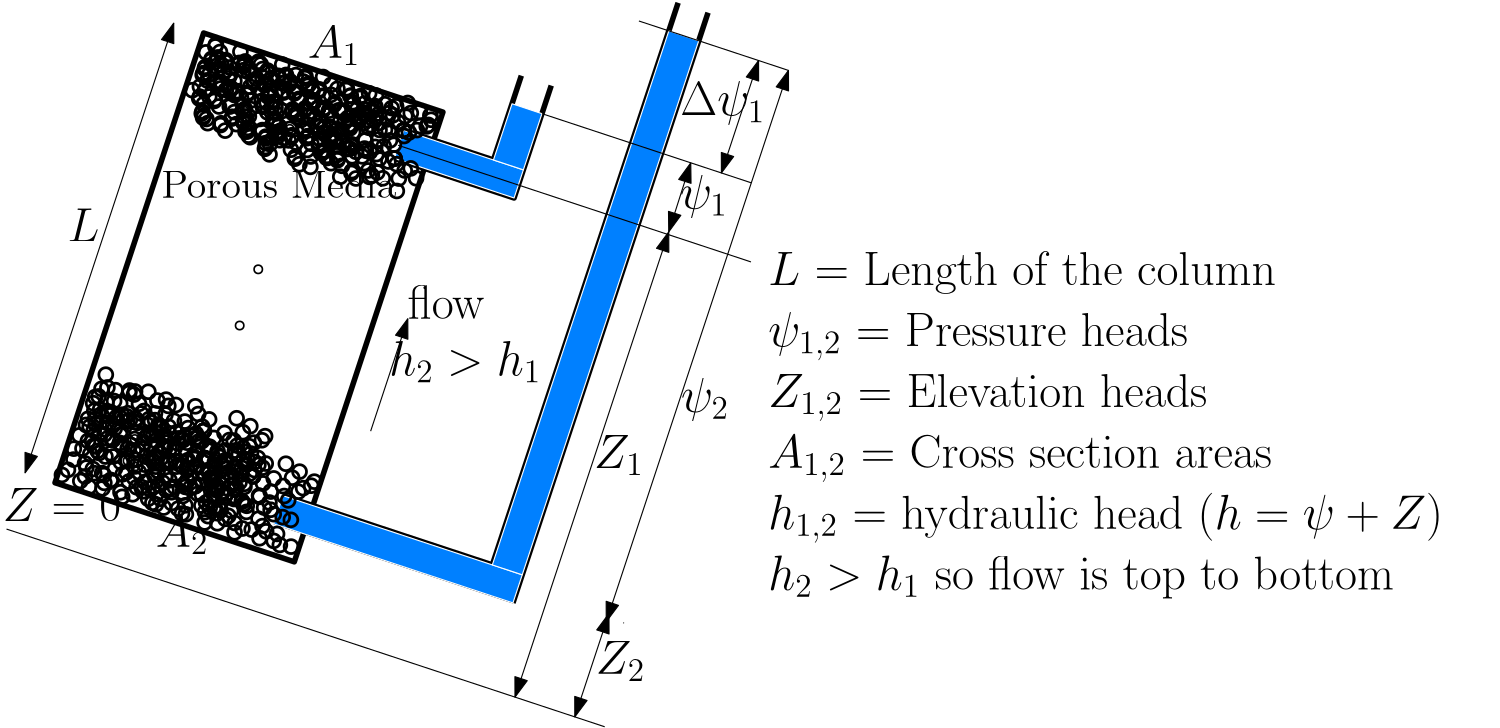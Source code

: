 <?xml version="1.0"?>
<!DOCTYPE ipe SYSTEM "ipe.dtd">
<ipe version="70206" creator="Ipe 7.2.7">
<info created="D:20190324200813" modified="D:20190827203235"/>
<ipestyle name="basic">
<symbol name="arrow/arc(spx)">
<path stroke="sym-stroke" fill="sym-stroke" pen="sym-pen">
0 0 m
-1 0.333 l
-1 -0.333 l
h
</path>
</symbol>
<symbol name="arrow/farc(spx)">
<path stroke="sym-stroke" fill="white" pen="sym-pen">
0 0 m
-1 0.333 l
-1 -0.333 l
h
</path>
</symbol>
<symbol name="arrow/ptarc(spx)">
<path stroke="sym-stroke" fill="sym-stroke" pen="sym-pen">
0 0 m
-1 0.333 l
-0.8 0 l
-1 -0.333 l
h
</path>
</symbol>
<symbol name="arrow/fptarc(spx)">
<path stroke="sym-stroke" fill="white" pen="sym-pen">
0 0 m
-1 0.333 l
-0.8 0 l
-1 -0.333 l
h
</path>
</symbol>
<symbol name="mark/circle(sx)" transformations="translations">
<path fill="sym-stroke">
0.6 0 0 0.6 0 0 e
0.4 0 0 0.4 0 0 e
</path>
</symbol>
<symbol name="mark/disk(sx)" transformations="translations">
<path fill="sym-stroke">
0.6 0 0 0.6 0 0 e
</path>
</symbol>
<symbol name="mark/fdisk(sfx)" transformations="translations">
<group>
<path fill="sym-fill">
0.5 0 0 0.5 0 0 e
</path>
<path fill="sym-stroke" fillrule="eofill">
0.6 0 0 0.6 0 0 e
0.4 0 0 0.4 0 0 e
</path>
</group>
</symbol>
<symbol name="mark/box(sx)" transformations="translations">
<path fill="sym-stroke" fillrule="eofill">
-0.6 -0.6 m
0.6 -0.6 l
0.6 0.6 l
-0.6 0.6 l
h
-0.4 -0.4 m
0.4 -0.4 l
0.4 0.4 l
-0.4 0.4 l
h
</path>
</symbol>
<symbol name="mark/square(sx)" transformations="translations">
<path fill="sym-stroke">
-0.6 -0.6 m
0.6 -0.6 l
0.6 0.6 l
-0.6 0.6 l
h
</path>
</symbol>
<symbol name="mark/fsquare(sfx)" transformations="translations">
<group>
<path fill="sym-fill">
-0.5 -0.5 m
0.5 -0.5 l
0.5 0.5 l
-0.5 0.5 l
h
</path>
<path fill="sym-stroke" fillrule="eofill">
-0.6 -0.6 m
0.6 -0.6 l
0.6 0.6 l
-0.6 0.6 l
h
-0.4 -0.4 m
0.4 -0.4 l
0.4 0.4 l
-0.4 0.4 l
h
</path>
</group>
</symbol>
<symbol name="mark/cross(sx)" transformations="translations">
<group>
<path fill="sym-stroke">
-0.43 -0.57 m
0.57 0.43 l
0.43 0.57 l
-0.57 -0.43 l
h
</path>
<path fill="sym-stroke">
-0.43 0.57 m
0.57 -0.43 l
0.43 -0.57 l
-0.57 0.43 l
h
</path>
</group>
</symbol>
<symbol name="arrow/fnormal(spx)">
<path stroke="sym-stroke" fill="white" pen="sym-pen">
0 0 m
-1 0.333 l
-1 -0.333 l
h
</path>
</symbol>
<symbol name="arrow/pointed(spx)">
<path stroke="sym-stroke" fill="sym-stroke" pen="sym-pen">
0 0 m
-1 0.333 l
-0.8 0 l
-1 -0.333 l
h
</path>
</symbol>
<symbol name="arrow/fpointed(spx)">
<path stroke="sym-stroke" fill="white" pen="sym-pen">
0 0 m
-1 0.333 l
-0.8 0 l
-1 -0.333 l
h
</path>
</symbol>
<symbol name="arrow/linear(spx)">
<path stroke="sym-stroke" pen="sym-pen">
-1 0.333 m
0 0 l
-1 -0.333 l
</path>
</symbol>
<symbol name="arrow/fdouble(spx)">
<path stroke="sym-stroke" fill="white" pen="sym-pen">
0 0 m
-1 0.333 l
-1 -0.333 l
h
-1 0 m
-2 0.333 l
-2 -0.333 l
h
</path>
</symbol>
<symbol name="arrow/double(spx)">
<path stroke="sym-stroke" fill="sym-stroke" pen="sym-pen">
0 0 m
-1 0.333 l
-1 -0.333 l
h
-1 0 m
-2 0.333 l
-2 -0.333 l
h
</path>
</symbol>
<pen name="heavier" value="0.8"/>
<pen name="fat" value="1.2"/>
<pen name="ultrafat" value="2"/>
<symbolsize name="large" value="5"/>
<symbolsize name="small" value="2"/>
<symbolsize name="tiny" value="1.1"/>
<arrowsize name="large" value="10"/>
<arrowsize name="small" value="5"/>
<arrowsize name="tiny" value="3"/>
<color name="red" value="1 0 0"/>
<color name="green" value="0 1 0"/>
<color name="blue" value="0 0 1"/>
<color name="yellow" value="1 1 0"/>
<color name="orange" value="1 0.647 0"/>
<color name="gold" value="1 0.843 0"/>
<color name="purple" value="0.627 0.125 0.941"/>
<color name="gray" value="0.745"/>
<color name="brown" value="0.647 0.165 0.165"/>
<color name="navy" value="0 0 0.502"/>
<color name="pink" value="1 0.753 0.796"/>
<color name="seagreen" value="0.18 0.545 0.341"/>
<color name="turquoise" value="0.251 0.878 0.816"/>
<color name="violet" value="0.933 0.51 0.933"/>
<color name="darkblue" value="0 0 0.545"/>
<color name="darkcyan" value="0 0.545 0.545"/>
<color name="darkgray" value="0.663"/>
<color name="darkgreen" value="0 0.392 0"/>
<color name="darkmagenta" value="0.545 0 0.545"/>
<color name="darkorange" value="1 0.549 0"/>
<color name="darkred" value="0.545 0 0"/>
<color name="lightblue" value="0.678 0.847 0.902"/>
<color name="lightcyan" value="0.878 1 1"/>
<color name="lightgray" value="0.827"/>
<color name="lightgreen" value="0.565 0.933 0.565"/>
<color name="lightyellow" value="1 1 0.878"/>
<dashstyle name="dashed" value="[4] 0"/>
<dashstyle name="dotted" value="[1 3] 0"/>
<dashstyle name="dash dotted" value="[4 2 1 2] 0"/>
<dashstyle name="dash dot dotted" value="[4 2 1 2 1 2] 0"/>
<textsize name="large" value="\large"/>
<textsize name="Large" value="\Large"/>
<textsize name="LARGE" value="\LARGE"/>
<textsize name="huge" value="\huge"/>
<textsize name="Huge" value="\Huge"/>
<textsize name="small" value="\small"/>
<textsize name="footnote" value="\footnotesize"/>
<textsize name="tiny" value="\tiny"/>
<textstyle name="center" begin="\begin{center}" end="\end{center}"/>
<textstyle name="itemize" begin="\begin{itemize}" end="\end{itemize}"/>
<textstyle name="item" begin="\begin{itemize}\item{}" end="\end{itemize}"/>
<gridsize name="4 pts" value="4"/>
<gridsize name="8 pts (~3 mm)" value="8"/>
<gridsize name="16 pts (~6 mm)" value="16"/>
<gridsize name="32 pts (~12 mm)" value="32"/>
<gridsize name="10 pts (~3.5 mm)" value="10"/>
<gridsize name="20 pts (~7 mm)" value="20"/>
<gridsize name="14 pts (~5 mm)" value="14"/>
<gridsize name="28 pts (~10 mm)" value="28"/>
<gridsize name="56 pts (~20 mm)" value="56"/>
<anglesize name="90 deg" value="90"/>
<anglesize name="60 deg" value="60"/>
<anglesize name="45 deg" value="45"/>
<anglesize name="30 deg" value="30"/>
<anglesize name="22.5 deg" value="22.5"/>
<opacity name="10%" value="0.1"/>
<opacity name="30%" value="0.3"/>
<opacity name="50%" value="0.5"/>
<opacity name="75%" value="0.75"/>
<tiling name="falling" angle="-60" step="4" width="1"/>
<tiling name="rising" angle="30" step="4" width="1"/>
</ipestyle>
<page>
<layer name="alpha"/>
<view layers="alpha" active="alpha"/>
<text layer="alpha" matrix="1 0 0 1 336.7 -218.836" pos="0 842" stroke="black" type="minipage" width="262.362" height="64.863" depth="60.03" valign="center" size="LARGE">$L$ = Length of the column\\
$\psi_{1,2}$ = Pressure heads\\
$Z_{1,2}$ = Elevation heads\\
$A_{1,2}$ = Cross section areas\\
$h_{1,2}$ = hydraulic head ($h = \psi+Z$)\\
$h_2&gt;h_1$ so flow is top to bottom</text>
<path matrix="0.672975 -0.222426 0.209021 0.632417 -99.8381 347.656" stroke="black" pen="ultrafat">
128 704 m
128 448 l
256 448 l
256 704 l
h
</path>
<path matrix="0.672975 -0.222426 0.209021 0.632417 -99.8381 347.656" stroke="black" pen="ultrafat">
240 688 m
272 688 l
288 688 l
288 736 l
288 736 l
</path>
<path matrix="0.672975 -0.222426 0.209021 0.632417 -99.8381 347.656" stroke="black" pen="ultrafat">
240 672 m
304 672 l
304 736 l
304 736 l
</path>
<path matrix="0.672975 -0.222426 0.209021 0.632417 -99.8381 347.656" stroke="black" pen="ultrafat">
240 480 m
352 480 l
352 800 l
352 800 l
</path>
<path matrix="0.672975 -0.222426 0.209021 0.632417 -99.8381 347.656" stroke="black">
240 464 m
368 464 l
</path>
<path matrix="0.672975 -0.222426 0.209021 0.632417 -99.8381 347.656" stroke="black" pen="ultrafat">
368 464 m
368 800 l
368 800 l
</path>
<path matrix="0.672975 -0.222426 0.209021 0.632417 -99.8381 347.656" stroke="1" fill="0 0.502 1">
240 688 m
240 672 l
304 672 l
304 688 l
h
</path>
<path matrix="0.672975 -0.222426 0.209021 0.632417 -99.8381 347.656" stroke="1" fill="0 0.502 1">
288 720 m
288 688 l
304 688 l
304 720 l
h
</path>
<path matrix="0.672975 -0.222426 0.209021 0.632417 -99.8381 347.656" stroke="1" fill="0 0.502 1">
240 480 m
240 464 l
368 464 l
368 480 l
h
</path>
<path matrix="0.672975 -0.222426 0.209021 0.632417 -99.8381 347.656" stroke="1" fill="0 0.502 1">
368 480 m
368 784 l
352 784 l
352 480 l
h
</path>
<use matrix="0.672975 -0.222426 0.209021 0.632417 -99.8381 347.656" name="mark/circle(sx)" pos="192 592" size="normal" stroke="black"/>
<use matrix="0.672975 -0.222426 0.209021 0.632417 -99.8381 347.656" name="mark/circle(sx)" pos="160 672" size="normal" stroke="black"/>
<use matrix="0.672975 -0.222426 0.209021 0.632417 -99.8381 347.656" name="mark/circle(sx)" pos="192 656" size="large" stroke="black"/>
<use matrix="0.672975 -0.222426 0.209021 0.632417 -99.8381 347.656" name="mark/circle(sx)" pos="192 560" size="normal" stroke="black"/>
<use matrix="0.672975 -0.222426 0.209021 0.632417 -99.8381 347.656" name="mark/circle(sx)" pos="176 656" size="large" stroke="black"/>
<use matrix="0.672975 -0.222426 0.209021 0.632417 -99.8381 347.656" name="mark/circle(sx)" pos="192 672" size="large" stroke="black"/>
<use matrix="0.672975 -0.222426 0.209021 0.632417 -99.8381 347.656" name="mark/circle(sx)" pos="224 672" size="large" stroke="black"/>
<use matrix="0.672975 -0.222426 0.209021 0.632417 -99.8381 347.656" name="mark/circle(sx)" pos="192 672" size="large" stroke="black"/>
<use matrix="0.672975 -0.222426 0.209021 0.632417 -99.8381 347.656" name="mark/circle(sx)" pos="176 672" size="large" stroke="black"/>
<use matrix="0.672975 -0.222426 0.209021 0.632417 -99.8381 347.656" name="mark/circle(sx)" pos="176 688" size="large" stroke="black"/>
<use matrix="0.672975 -0.222426 0.209021 0.632417 -99.8381 347.656" name="mark/circle(sx)" pos="192 688" size="large" stroke="black"/>
<use matrix="0.672975 -0.222426 0.209021 0.632417 -99.8381 347.656" name="mark/circle(sx)" pos="192 688" size="large" stroke="black"/>
<use matrix="0.672975 -0.222426 0.209021 0.632417 -99.8381 347.656" name="mark/circle(sx)" pos="208 672" size="large" stroke="black"/>
<use matrix="0.672975 -0.222426 0.209021 0.632417 -99.8381 347.656" name="mark/circle(sx)" pos="208 688" size="large" stroke="black"/>
<use matrix="0.672975 -0.222426 0.209021 0.632417 -99.8381 347.656" name="mark/circle(sx)" pos="192 688" size="large" stroke="black"/>
<use matrix="0.672975 -0.222426 0.209021 0.632417 -99.8381 347.656" name="mark/circle(sx)" pos="176 672" size="large" stroke="black"/>
<use matrix="0.672975 -0.222426 0.209021 0.632417 -99.8381 347.656" name="mark/circle(sx)" pos="160 688" size="large" stroke="black"/>
<use matrix="0.672975 -0.222426 0.209021 0.632417 -99.8381 347.656" name="mark/circle(sx)" pos="160 672" size="large" stroke="black"/>
<use matrix="0.672975 -0.222426 0.209021 0.632417 -99.8381 347.656" name="mark/circle(sx)" pos="144 672" size="large" stroke="black"/>
<use matrix="0.672975 -0.222426 0.209021 0.632417 -99.8381 347.656" name="mark/circle(sx)" pos="144 688" size="large" stroke="black"/>
<use matrix="0.672975 -0.222426 0.209021 0.632417 -99.8381 347.656" name="mark/circle(sx)" pos="192 688" size="large" stroke="black"/>
<use matrix="0.672975 -0.222426 0.209021 0.632417 -99.8381 347.656" name="mark/circle(sx)" pos="224 688" size="large" stroke="black"/>
<use matrix="0.672975 -0.222426 0.209021 0.632417 -99.8381 347.656" name="mark/circle(sx)" pos="240 688" size="large" stroke="black"/>
<use matrix="0.672975 -0.222426 0.209021 0.632417 -99.8381 347.656" name="mark/circle(sx)" pos="155.19 665.895" size="large" stroke="black"/>
<use matrix="0.672975 -0.222426 0.209021 0.632417 -99.8381 347.656" name="mark/circle(sx)" pos="161.302 665.895" size="large" stroke="black"/>
<use matrix="0.672975 -0.222426 0.209021 0.632417 -99.8381 347.656" name="mark/circle(sx)" pos="171.779 664.149" size="large" stroke="black"/>
<use matrix="0.672975 -0.222426 0.209021 0.632417 -99.8381 347.656" name="mark/circle(sx)" pos="180.509 666.768" size="large" stroke="black"/>
<use matrix="0.672975 -0.222426 0.209021 0.632417 -99.8381 347.656" name="mark/circle(sx)" pos="169.159 683.356" size="large" stroke="black"/>
<use matrix="0.672975 -0.222426 0.209021 0.632417 -99.8381 347.656" name="mark/circle(sx)" pos="158.683 680.737" size="large" stroke="black"/>
<use matrix="0.672975 -0.222426 0.209021 0.632417 -99.8381 347.656" name="mark/circle(sx)" pos="153.444 679.864" size="large" stroke="black"/>
<use matrix="0.672975 -0.222426 0.209021 0.632417 -99.8381 347.656" name="mark/circle(sx)" pos="144.714 681.61" size="large" stroke="black"/>
<use matrix="0.672975 -0.222426 0.209021 0.632417 -99.8381 347.656" name="mark/circle(sx)" pos="142.094 681.61" size="large" stroke="black"/>
<use matrix="0.672975 -0.222426 0.209021 0.632417 -99.8381 347.656" name="mark/circle(sx)" pos="168.286 677.245" size="large" stroke="black"/>
<use matrix="0.672975 -0.222426 0.209021 0.632417 -99.8381 347.656" name="mark/circle(sx)" pos="172.652 678.118" size="large" stroke="black"/>
<use matrix="0.672975 -0.222426 0.209021 0.632417 -99.8381 347.656" name="mark/circle(sx)" pos="183.128 679.864" size="large" stroke="black"/>
<use matrix="0.672975 -0.222426 0.209021 0.632417 -99.8381 347.656" name="mark/circle(sx)" pos="185.748 678.991" size="large" stroke="black"/>
<use matrix="0.672975 -0.222426 0.209021 0.632417 -99.8381 347.656" name="mark/circle(sx)" pos="197.971 678.991" size="large" stroke="black"/>
<use matrix="0.672975 -0.222426 0.209021 0.632417 -99.8381 347.656" name="mark/circle(sx)" pos="202.336 673.752" size="large" stroke="black"/>
<use matrix="0.672975 -0.222426 0.209021 0.632417 -99.8381 347.656" name="mark/circle(sx)" pos="197.971 685.975" size="large" stroke="black"/>
<use matrix="0.672975 -0.222426 0.209021 0.632417 -99.8381 347.656" name="mark/circle(sx)" pos="181.382 689.467" size="large" stroke="black"/>
<use matrix="0.672975 -0.222426 0.209021 0.632417 -99.8381 347.656" name="mark/circle(sx)" pos="165.667 688.594" size="large" stroke="black"/>
<use matrix="0.672975 -0.222426 0.209021 0.632417 -99.8381 347.656" name="mark/circle(sx)" pos="147.333 687.721" size="large" stroke="black"/>
<use matrix="0.672975 -0.222426 0.209021 0.632417 -99.8381 347.656" name="mark/circle(sx)" pos="142.967 693.833" size="large" stroke="black"/>
<use matrix="0.672975 -0.222426 0.209021 0.632417 -99.8381 347.656" name="mark/circle(sx)" pos="138.602 693.833" size="large" stroke="black"/>
<use matrix="0.672975 -0.222426 0.209021 0.632417 -99.8381 347.656" name="mark/circle(sx)" pos="137.729 675.498" size="large" stroke="black"/>
<use matrix="0.672975 -0.222426 0.209021 0.632417 -99.8381 347.656" name="mark/circle(sx)" pos="134.237 683.356" size="large" stroke="black"/>
<use matrix="0.672975 -0.222426 0.209021 0.632417 -99.8381 347.656" name="mark/circle(sx)" pos="134.237 686.848" size="large" stroke="black"/>
<use matrix="0.672975 -0.222426 0.209021 0.632417 -99.8381 347.656" name="mark/circle(sx)" pos="174.398 696.452" size="large" stroke="black"/>
<use matrix="0.672975 -0.222426 0.209021 0.632417 -99.8381 347.656" name="mark/circle(sx)" pos="186.621 695.579" size="large" stroke="black"/>
<use matrix="0.672975 -0.222426 0.209021 0.632417 -99.8381 347.656" name="mark/circle(sx)" pos="202.336 690.341" size="large" stroke="black"/>
<use matrix="0.672975 -0.222426 0.209021 0.632417 -99.8381 347.656" name="mark/circle(sx)" pos="216.305 687.721" size="large" stroke="black"/>
<use matrix="0.672975 -0.222426 0.209021 0.632417 -99.8381 347.656" name="mark/circle(sx)" pos="218.051 690.341" size="large" stroke="black"/>
<use matrix="0.672975 -0.222426 0.209021 0.632417 -99.8381 347.656" name="mark/circle(sx)" pos="205.828 699.944" size="large" stroke="black"/>
<use matrix="0.672975 -0.222426 0.209021 0.632417 -99.8381 347.656" name="mark/circle(sx)" pos="184.002 699.071" size="large" stroke="black"/>
<use matrix="0.672975 -0.222426 0.209021 0.632417 -99.8381 347.656" name="mark/circle(sx)" pos="149.952 694.706" size="large" stroke="black"/>
<use matrix="0.672975 -0.222426 0.209021 0.632417 -99.8381 347.656" name="mark/circle(sx)" pos="135.983 692.087" size="large" stroke="black"/>
<use matrix="0.672975 -0.222426 0.209021 0.632417 -99.8381 347.656" name="mark/circle(sx)" pos="222.416 695.579" size="large" stroke="black"/>
<use matrix="0.672975 -0.222426 0.209021 0.632417 -99.8381 347.656" name="mark/circle(sx)" pos="240 688" size="large" stroke="black"/>
<use matrix="0.672975 -0.222426 0.209021 0.632417 -99.8381 347.656" name="mark/circle(sx)" pos="226.782 698.198" size="large" stroke="black"/>
<use matrix="0.672975 -0.222426 0.209021 0.632417 -99.8381 347.656" name="mark/circle(sx)" pos="213.686 698.198" size="large" stroke="black"/>
<use matrix="0.672975 -0.222426 0.209021 0.632417 -99.8381 347.656" name="mark/circle(sx)" pos="211.067 693.833" size="large" stroke="black"/>
<use matrix="0.672975 -0.222426 0.209021 0.632417 -99.8381 347.656" name="mark/circle(sx)" pos="223.289 685.102" size="large" stroke="black"/>
<use matrix="0.672975 -0.222426 0.209021 0.632417 -99.8381 347.656" name="mark/circle(sx)" pos="240 688" size="large" stroke="black"/>
<use matrix="0.672975 -0.222426 0.209021 0.632417 -99.8381 347.656" name="mark/circle(sx)" pos="204.082 677.245" size="large" stroke="black"/>
<use matrix="0.672975 -0.222426 0.209021 0.632417 -99.8381 347.656" name="mark/circle(sx)" pos="212.813 672.006" size="large" stroke="black"/>
<use matrix="0.672975 -0.222426 0.209021 0.632417 -99.8381 347.656" name="mark/circle(sx)" pos="217.178 672.006" size="large" stroke="black"/>
<use matrix="0.672975 -0.222426 0.209021 0.632417 -99.8381 347.656" name="mark/circle(sx)" pos="225.036 671.133" size="large" stroke="black"/>
<use matrix="0.672975 -0.222426 0.209021 0.632417 -99.8381 347.656" name="mark/circle(sx)" pos="205.828 673.752" size="large" stroke="black"/>
<use matrix="0.672975 -0.222426 0.209021 0.632417 -99.8381 347.656" name="mark/circle(sx)" pos="194.478 668.514" size="large" stroke="black"/>
<use matrix="0.672975 -0.222426 0.209021 0.632417 -99.8381 347.656" name="mark/circle(sx)" pos="178.763 665.022" size="large" stroke="black"/>
<use matrix="0.672975 -0.222426 0.209021 0.632417 -99.8381 347.656" name="mark/circle(sx)" pos="163.921 661.529" size="large" stroke="black"/>
<use matrix="0.672975 -0.222426 0.209021 0.632417 -99.8381 347.656" name="mark/circle(sx)" pos="150.825 660.656" size="large" stroke="black"/>
<use matrix="0.672975 -0.222426 0.209021 0.632417 -99.8381 347.656" name="mark/circle(sx)" pos="141.221 661.529" size="large" stroke="black"/>
<use matrix="0.672975 -0.222426 0.209021 0.632417 -99.8381 347.656" name="mark/circle(sx)" pos="152.571 694.706" size="large" stroke="black"/>
<use matrix="0.672975 -0.222426 0.209021 0.632417 -99.8381 347.656" name="mark/circle(sx)" pos="152.571 696.452" size="large" stroke="black"/>
<use matrix="0.672975 -0.222426 0.209021 0.632417 -99.8381 347.656" name="mark/circle(sx)" pos="164.794 695.579" size="large" stroke="black"/>
<use matrix="0.672975 -0.222426 0.209021 0.632417 -99.8381 347.656" name="mark/circle(sx)" pos="170.906 694.706" size="large" stroke="black"/>
<use matrix="0.672975 -0.222426 0.209021 0.632417 -99.8381 347.656" name="mark/circle(sx)" pos="192.732 694.706" size="large" stroke="black"/>
<use matrix="0.672975 -0.222426 0.209021 0.632417 -99.8381 347.656" name="mark/circle(sx)" pos="221.543 692.96" size="large" stroke="black"/>
<use matrix="0.672975 -0.222426 0.209021 0.632417 -99.8381 347.656" name="mark/circle(sx)" pos="240 688" size="large" stroke="black"/>
<use matrix="0.672975 -0.222426 0.209021 0.632417 -99.8381 347.656" name="mark/circle(sx)" pos="240 688" size="large" stroke="black"/>
<use matrix="0.672975 -0.222426 0.209021 0.632417 -99.8381 347.656" name="mark/circle(sx)" pos="240 688" size="large" stroke="black"/>
<use matrix="0.672975 -0.222426 0.209021 0.632417 -99.8381 347.656" name="mark/circle(sx)" pos="240 688" size="large" stroke="black"/>
<use matrix="0.672975 -0.222426 0.209021 0.632417 -99.8381 347.656" name="mark/circle(sx)" pos="230.331 694.448" size="large" stroke="black"/>
<use matrix="0.672975 -0.222426 0.209021 0.632417 -99.8381 347.656" name="mark/circle(sx)" pos="240.663 698.064" size="large" stroke="black"/>
<use matrix="0.672975 -0.222426 0.209021 0.632417 -99.8381 347.656" name="mark/circle(sx)" pos="250.995 694.964" size="large" stroke="black"/>
<use matrix="0.672975 -0.222426 0.209021 0.632417 -99.8381 347.656" name="mark/circle(sx)" pos="229.298 678.949" size="large" stroke="black"/>
<use matrix="0.672975 -0.222426 0.209021 0.632417 -99.8381 347.656" name="mark/circle(sx)" pos="212.766 681.532" size="large" stroke="black"/>
<use matrix="0.672975 -0.222426 0.209021 0.632417 -99.8381 347.656" name="mark/circle(sx)" pos="240 672" size="large" stroke="black"/>
<use matrix="0.672975 -0.222426 0.209021 0.632417 -99.8381 347.656" name="mark/circle(sx)" pos="240 672" size="large" stroke="black"/>
<use matrix="0.672975 -0.222426 0.209021 0.632417 -99.8381 347.656" name="mark/circle(sx)" pos="224.132 667.584" size="large" stroke="black"/>
<use matrix="0.672975 -0.222426 0.209021 0.632417 -99.8381 347.656" name="mark/circle(sx)" pos="212.766 662.418" size="large" stroke="black"/>
<use matrix="0.672975 -0.222426 0.209021 0.632417 -99.8381 347.656" name="mark/circle(sx)" pos="207.084 661.901" size="large" stroke="black"/>
<use matrix="0.672975 -0.222426 0.209021 0.632417 -99.8381 347.656" name="mark/circle(sx)" pos="204.5 663.968" size="large" stroke="black"/>
<use matrix="0.672975 -0.222426 0.209021 0.632417 -99.8381 347.656" name="mark/circle(sx)" pos="201.401 667.067" size="large" stroke="black"/>
<use matrix="0.672975 -0.222426 0.209021 0.632417 -99.8381 347.656" name="mark/circle(sx)" pos="186.936 666.551" size="large" stroke="black"/>
<use matrix="0.672975 -0.222426 0.209021 0.632417 -99.8381 347.656" name="mark/circle(sx)" pos="174.537 661.385" size="large" stroke="black"/>
<use matrix="0.672975 -0.222426 0.209021 0.632417 -99.8381 347.656" name="mark/circle(sx)" pos="152.323 671.717" size="large" stroke="black"/>
<use matrix="0.672975 -0.222426 0.209021 0.632417 -99.8381 347.656" name="mark/circle(sx)" pos="149.74 680.499" size="large" stroke="black"/>
<use matrix="0.672975 -0.222426 0.209021 0.632417 -99.8381 347.656" name="mark/circle(sx)" pos="136.308 670.684" size="large" stroke="black"/>
<use matrix="0.672975 -0.222426 0.209021 0.632417 -99.8381 347.656" name="mark/circle(sx)" pos="139.925 663.451" size="large" stroke="black"/>
<use matrix="0.672975 -0.222426 0.209021 0.632417 -99.8381 347.656" name="mark/circle(sx)" pos="221.549 658.285" size="large" stroke="black"/>
<use matrix="0.672975 -0.222426 0.209021 0.632417 -99.8381 347.656" name="mark/circle(sx)" pos="230.847 658.285" size="large" stroke="black"/>
<use matrix="0.672975 -0.222426 0.209021 0.632417 -99.8381 347.656" name="mark/circle(sx)" pos="233.947 661.901" size="large" stroke="black"/>
<use matrix="0.672975 -0.222426 0.209021 0.632417 -99.8381 347.656" name="mark/circle(sx)" pos="240 672" size="large" stroke="black"/>
<use matrix="0.672975 -0.222426 0.209021 0.632417 -99.8381 347.656" name="mark/circle(sx)" pos="240 672" size="large" stroke="black"/>
<use matrix="0.672975 -0.222426 0.209021 0.632417 -99.8381 347.656" name="mark/circle(sx)" pos="232.914 676.366" size="large" stroke="black"/>
<use matrix="0.672975 -0.222426 0.209021 0.632417 -99.8381 347.656" name="mark/circle(sx)" pos="228.264 684.115" size="large" stroke="black"/>
<use matrix="0.672975 -0.222426 0.209021 0.632417 -99.8381 347.656" name="mark/circle(sx)" pos="210.183 683.082" size="large" stroke="black"/>
<use matrix="0.672975 -0.222426 0.209021 0.632417 -99.8381 347.656" name="mark/circle(sx)" pos="198.301 678.949" size="large" stroke="black"/>
<use matrix="0.672975 -0.222426 0.209021 0.632417 -99.8381 347.656" name="mark/circle(sx)" pos="189.002 682.566" size="large" stroke="black"/>
<use matrix="0.672975 -0.222426 0.209021 0.632417 -99.8381 347.656" name="mark/circle(sx)" pos="159.039 698.58" size="large" stroke="black"/>
<use matrix="0.672975 -0.222426 0.209021 0.632417 -99.8381 347.656" name="mark/circle(sx)" pos="135.792 700.13" size="large" stroke="black"/>
<use matrix="0.672975 -0.222426 0.209021 0.632417 -142.082 221.007" name="mark/circle(sx)" pos="160 672" size="normal" stroke="black"/>
<use matrix="0.672975 -0.222426 0.209021 0.632417 -142.082 221.007" name="mark/circle(sx)" pos="192 656" size="large" stroke="black"/>
<use matrix="0.672975 -0.222426 0.209021 0.632417 -142.082 221.007" name="mark/circle(sx)" pos="176 656" size="large" stroke="black"/>
<use matrix="0.672975 -0.222426 0.209021 0.632417 -142.082 221.007" name="mark/circle(sx)" pos="192 672" size="large" stroke="black"/>
<use matrix="0.672975 -0.222426 0.209021 0.632417 -142.082 221.007" name="mark/circle(sx)" pos="192 672" size="large" stroke="black"/>
<use matrix="0.672975 -0.222426 0.209021 0.632417 -142.082 221.007" name="mark/circle(sx)" pos="176 672" size="large" stroke="black"/>
<use matrix="0.672975 -0.222426 0.209021 0.632417 -142.082 221.007" name="mark/circle(sx)" pos="176 688" size="large" stroke="black"/>
<use matrix="0.672975 -0.222426 0.209021 0.632417 -142.082 221.007" name="mark/circle(sx)" pos="192 688" size="large" stroke="black"/>
<use matrix="0.672975 -0.222426 0.209021 0.632417 -142.082 221.007" name="mark/circle(sx)" pos="192 688" size="large" stroke="black"/>
<use matrix="0.672975 -0.222426 0.209021 0.632417 -142.082 221.007" name="mark/circle(sx)" pos="208 672" size="large" stroke="black"/>
<use matrix="0.672975 -0.222426 0.209021 0.632417 -142.082 221.007" name="mark/circle(sx)" pos="208 688" size="large" stroke="black"/>
<use matrix="0.672975 -0.222426 0.209021 0.632417 -142.082 221.007" name="mark/circle(sx)" pos="192 688" size="large" stroke="black"/>
<use matrix="0.672975 -0.222426 0.209021 0.632417 -142.082 221.007" name="mark/circle(sx)" pos="176 672" size="large" stroke="black"/>
<use matrix="0.672975 -0.222426 0.209021 0.632417 -142.082 221.007" name="mark/circle(sx)" pos="160 688" size="large" stroke="black"/>
<use matrix="0.672975 -0.222426 0.209021 0.632417 -142.082 221.007" name="mark/circle(sx)" pos="160 672" size="large" stroke="black"/>
<use matrix="0.672975 -0.222426 0.209021 0.632417 -142.082 221.007" name="mark/circle(sx)" pos="144 672" size="large" stroke="black"/>
<use matrix="0.672975 -0.222426 0.209021 0.632417 -142.082 221.007" name="mark/circle(sx)" pos="144 688" size="large" stroke="black"/>
<use matrix="0.672975 -0.222426 0.209021 0.632417 -142.082 221.007" name="mark/circle(sx)" pos="192 688" size="large" stroke="black"/>
<use matrix="0.672975 -0.222426 0.209021 0.632417 -142.082 221.007" name="mark/circle(sx)" pos="155.19 665.895" size="large" stroke="black"/>
<use matrix="0.672975 -0.222426 0.209021 0.632417 -142.082 221.007" name="mark/circle(sx)" pos="161.302 665.895" size="large" stroke="black"/>
<use matrix="0.672975 -0.222426 0.209021 0.632417 -142.082 221.007" name="mark/circle(sx)" pos="171.779 664.149" size="large" stroke="black"/>
<use matrix="0.672975 -0.222426 0.209021 0.632417 -142.082 221.007" name="mark/circle(sx)" pos="180.509 666.768" size="large" stroke="black"/>
<use matrix="0.672975 -0.222426 0.209021 0.632417 -142.082 221.007" name="mark/circle(sx)" pos="169.159 683.356" size="large" stroke="black"/>
<use matrix="0.672975 -0.222426 0.209021 0.632417 -142.082 221.007" name="mark/circle(sx)" pos="158.683 680.737" size="large" stroke="black"/>
<use matrix="0.672975 -0.222426 0.209021 0.632417 -142.082 221.007" name="mark/circle(sx)" pos="153.444 679.864" size="large" stroke="black"/>
<use matrix="0.672975 -0.222426 0.209021 0.632417 -142.082 221.007" name="mark/circle(sx)" pos="144.714 681.61" size="large" stroke="black"/>
<use matrix="0.672975 -0.222426 0.209021 0.632417 -142.082 221.007" name="mark/circle(sx)" pos="142.094 681.61" size="large" stroke="black"/>
<use matrix="0.672975 -0.222426 0.209021 0.632417 -142.082 221.007" name="mark/circle(sx)" pos="168.286 677.245" size="large" stroke="black"/>
<use matrix="0.672975 -0.222426 0.209021 0.632417 -142.082 221.007" name="mark/circle(sx)" pos="172.652 678.118" size="large" stroke="black"/>
<use matrix="0.672975 -0.222426 0.209021 0.632417 -142.082 221.007" name="mark/circle(sx)" pos="183.128 679.864" size="large" stroke="black"/>
<use matrix="0.672975 -0.222426 0.209021 0.632417 -142.082 221.007" name="mark/circle(sx)" pos="185.748 678.991" size="large" stroke="black"/>
<use matrix="0.672975 -0.222426 0.209021 0.632417 -142.082 221.007" name="mark/circle(sx)" pos="197.971 678.991" size="large" stroke="black"/>
<use matrix="0.672975 -0.222426 0.209021 0.632417 -142.082 221.007" name="mark/circle(sx)" pos="202.336 673.752" size="large" stroke="black"/>
<use matrix="0.672975 -0.222426 0.209021 0.632417 -142.082 221.007" name="mark/circle(sx)" pos="197.971 685.975" size="large" stroke="black"/>
<use matrix="0.672975 -0.222426 0.209021 0.632417 -142.082 221.007" name="mark/circle(sx)" pos="181.382 689.467" size="large" stroke="black"/>
<use matrix="0.672975 -0.222426 0.209021 0.632417 -142.082 221.007" name="mark/circle(sx)" pos="165.667 688.594" size="large" stroke="black"/>
<use matrix="0.672975 -0.222426 0.209021 0.632417 -142.082 221.007" name="mark/circle(sx)" pos="147.333 687.721" size="large" stroke="black"/>
<use matrix="0.672975 -0.222426 0.209021 0.632417 -142.082 221.007" name="mark/circle(sx)" pos="142.967 693.833" size="large" stroke="black"/>
<use matrix="0.672975 -0.222426 0.209021 0.632417 -142.082 221.007" name="mark/circle(sx)" pos="138.602 693.833" size="large" stroke="black"/>
<use matrix="0.672975 -0.222426 0.209021 0.632417 -142.082 221.007" name="mark/circle(sx)" pos="137.729 675.498" size="large" stroke="black"/>
<use matrix="0.672975 -0.222426 0.209021 0.632417 -142.082 221.007" name="mark/circle(sx)" pos="134.237 683.356" size="large" stroke="black"/>
<use matrix="0.672975 -0.222426 0.209021 0.632417 -142.082 221.007" name="mark/circle(sx)" pos="134.237 686.848" size="large" stroke="black"/>
<use matrix="0.672975 -0.222426 0.209021 0.632417 -142.082 221.007" name="mark/circle(sx)" pos="174.398 696.452" size="large" stroke="black"/>
<use matrix="0.672975 -0.222426 0.209021 0.632417 -142.082 221.007" name="mark/circle(sx)" pos="186.621 695.579" size="large" stroke="black"/>
<use matrix="0.672975 -0.222426 0.209021 0.632417 -142.082 221.007" name="mark/circle(sx)" pos="202.336 690.341" size="large" stroke="black"/>
<use matrix="0.672975 -0.222426 0.209021 0.632417 -142.082 221.007" name="mark/circle(sx)" pos="216.305 687.721" size="large" stroke="black"/>
<use matrix="0.672975 -0.222426 0.209021 0.632417 -142.082 221.007" name="mark/circle(sx)" pos="218.051 690.341" size="large" stroke="black"/>
<use matrix="0.672975 -0.222426 0.209021 0.632417 -142.082 221.007" name="mark/circle(sx)" pos="205.828 699.944" size="large" stroke="black"/>
<use matrix="0.672975 -0.222426 0.209021 0.632417 -142.082 221.007" name="mark/circle(sx)" pos="184.002 699.071" size="large" stroke="black"/>
<use matrix="0.672975 -0.222426 0.209021 0.632417 -142.082 221.007" name="mark/circle(sx)" pos="149.952 694.706" size="large" stroke="black"/>
<use matrix="0.672975 -0.222426 0.209021 0.632417 -142.082 221.007" name="mark/circle(sx)" pos="135.983 692.087" size="large" stroke="black"/>
<use matrix="0.672975 -0.222426 0.209021 0.632417 -142.082 221.007" name="mark/circle(sx)" pos="222.416 695.579" size="large" stroke="black"/>
<use matrix="0.672975 -0.222426 0.209021 0.632417 -142.082 221.007" name="mark/circle(sx)" pos="213.686 698.198" size="large" stroke="black"/>
<use matrix="0.672975 -0.222426 0.209021 0.632417 -142.082 221.007" name="mark/circle(sx)" pos="211.067 693.833" size="large" stroke="black"/>
<use matrix="0.672975 -0.222426 0.209021 0.632417 -142.082 221.007" name="mark/circle(sx)" pos="204.082 677.245" size="large" stroke="black"/>
<use matrix="0.672975 -0.222426 0.209021 0.632417 -142.082 221.007" name="mark/circle(sx)" pos="212.813 672.006" size="large" stroke="black"/>
<use matrix="0.672975 -0.222426 0.209021 0.632417 -142.082 221.007" name="mark/circle(sx)" pos="217.178 672.006" size="large" stroke="black"/>
<use matrix="0.672975 -0.222426 0.209021 0.632417 -142.082 221.007" name="mark/circle(sx)" pos="205.828 673.752" size="large" stroke="black"/>
<use matrix="0.672975 -0.222426 0.209021 0.632417 -142.082 221.007" name="mark/circle(sx)" pos="194.478 668.514" size="large" stroke="black"/>
<use matrix="0.672975 -0.222426 0.209021 0.632417 -142.082 221.007" name="mark/circle(sx)" pos="178.763 665.022" size="large" stroke="black"/>
<use matrix="0.672975 -0.222426 0.209021 0.632417 -142.082 221.007" name="mark/circle(sx)" pos="163.921 661.529" size="large" stroke="black"/>
<use matrix="0.672975 -0.222426 0.209021 0.632417 -142.082 221.007" name="mark/circle(sx)" pos="150.825 660.656" size="large" stroke="black"/>
<use matrix="0.672975 -0.222426 0.209021 0.632417 -142.082 221.007" name="mark/circle(sx)" pos="141.221 661.529" size="large" stroke="black"/>
<use matrix="0.672975 -0.222426 0.209021 0.632417 -142.082 221.007" name="mark/circle(sx)" pos="152.571 694.706" size="large" stroke="black"/>
<use matrix="0.672975 -0.222426 0.209021 0.632417 -142.082 221.007" name="mark/circle(sx)" pos="152.571 696.452" size="large" stroke="black"/>
<use matrix="0.672975 -0.222426 0.209021 0.632417 -142.082 221.007" name="mark/circle(sx)" pos="164.794 695.579" size="large" stroke="black"/>
<use matrix="0.672975 -0.222426 0.209021 0.632417 -142.082 221.007" name="mark/circle(sx)" pos="170.906 694.706" size="large" stroke="black"/>
<use matrix="0.672975 -0.222426 0.209021 0.632417 -142.082 221.007" name="mark/circle(sx)" pos="192.732 694.706" size="large" stroke="black"/>
<use matrix="0.672975 -0.222426 0.209021 0.632417 -142.082 221.007" name="mark/circle(sx)" pos="221.543 692.96" size="large" stroke="black"/>
<use matrix="0.672975 -0.222426 0.209021 0.632417 -142.082 221.007" name="mark/circle(sx)" pos="212.766 681.532" size="large" stroke="black"/>
<use matrix="0.672975 -0.222426 0.209021 0.632417 -142.082 221.007" name="mark/circle(sx)" pos="212.766 662.418" size="large" stroke="black"/>
<use matrix="0.672975 -0.222426 0.209021 0.632417 -142.082 221.007" name="mark/circle(sx)" pos="207.084 661.901" size="large" stroke="black"/>
<use matrix="0.672975 -0.222426 0.209021 0.632417 -142.082 221.007" name="mark/circle(sx)" pos="204.5 663.968" size="large" stroke="black"/>
<use matrix="0.672975 -0.222426 0.209021 0.632417 -142.082 221.007" name="mark/circle(sx)" pos="201.401 667.067" size="large" stroke="black"/>
<use matrix="0.672975 -0.222426 0.209021 0.632417 -142.082 221.007" name="mark/circle(sx)" pos="186.936 666.551" size="large" stroke="black"/>
<use matrix="0.672975 -0.222426 0.209021 0.632417 -142.082 221.007" name="mark/circle(sx)" pos="174.537 661.385" size="large" stroke="black"/>
<use matrix="0.672975 -0.222426 0.209021 0.632417 -142.082 221.007" name="mark/circle(sx)" pos="152.323 671.717" size="large" stroke="black"/>
<use matrix="0.672975 -0.222426 0.209021 0.632417 -142.082 221.007" name="mark/circle(sx)" pos="149.74 680.499" size="large" stroke="black"/>
<use matrix="0.672975 -0.222426 0.209021 0.632417 -142.082 221.007" name="mark/circle(sx)" pos="136.308 670.684" size="large" stroke="black"/>
<use matrix="0.672975 -0.222426 0.209021 0.632417 -142.082 221.007" name="mark/circle(sx)" pos="139.925 663.451" size="large" stroke="black"/>
<use matrix="0.672975 -0.222426 0.209021 0.632417 -142.082 221.007" name="mark/circle(sx)" pos="221.549 658.285" size="large" stroke="black"/>
<use matrix="0.672975 -0.222426 0.209021 0.632417 -142.082 221.007" name="mark/circle(sx)" pos="210.183 683.082" size="large" stroke="black"/>
<use matrix="0.672975 -0.222426 0.209021 0.632417 -142.082 221.007" name="mark/circle(sx)" pos="198.301 678.949" size="large" stroke="black"/>
<use matrix="0.672975 -0.222426 0.209021 0.632417 -142.082 221.007" name="mark/circle(sx)" pos="189.002 682.566" size="large" stroke="black"/>
<use matrix="0.672975 -0.222426 0.209021 0.632417 -142.082 221.007" name="mark/circle(sx)" pos="159.039 698.58" size="large" stroke="black"/>
<use matrix="0.672975 -0.222426 0.209021 0.632417 -142.082 221.007" name="mark/circle(sx)" pos="135.792 700.13" size="large" stroke="black"/>
<use matrix="0.672975 -0.222426 0.209021 0.632417 -121.762 212.48" name="mark/circle(sx)" pos="160 672" size="normal" stroke="black"/>
<use matrix="0.672975 -0.222426 0.209021 0.632417 -121.762 212.48" name="mark/circle(sx)" pos="192 656" size="large" stroke="black"/>
<use matrix="0.672975 -0.222426 0.209021 0.632417 -121.762 212.48" name="mark/circle(sx)" pos="176 656" size="large" stroke="black"/>
<use matrix="0.672975 -0.222426 0.209021 0.632417 -121.762 212.48" name="mark/circle(sx)" pos="192 672" size="large" stroke="black"/>
<use matrix="0.672975 -0.222426 0.209021 0.632417 -121.762 212.48" name="mark/circle(sx)" pos="192 672" size="large" stroke="black"/>
<use matrix="0.672975 -0.222426 0.209021 0.632417 -121.762 212.48" name="mark/circle(sx)" pos="176 672" size="large" stroke="black"/>
<use matrix="0.672975 -0.222426 0.209021 0.632417 -121.762 212.48" name="mark/circle(sx)" pos="176 688" size="large" stroke="black"/>
<use matrix="0.672975 -0.222426 0.209021 0.632417 -121.762 212.48" name="mark/circle(sx)" pos="192 688" size="large" stroke="black"/>
<use matrix="0.672975 -0.222426 0.209021 0.632417 -121.762 212.48" name="mark/circle(sx)" pos="192 688" size="large" stroke="black"/>
<use matrix="0.672975 -0.222426 0.209021 0.632417 -121.762 212.48" name="mark/circle(sx)" pos="208 672" size="large" stroke="black"/>
<use matrix="0.672975 -0.222426 0.209021 0.632417 -121.762 212.48" name="mark/circle(sx)" pos="208 688" size="large" stroke="black"/>
<use matrix="0.672975 -0.222426 0.209021 0.632417 -121.762 212.48" name="mark/circle(sx)" pos="192 688" size="large" stroke="black"/>
<use matrix="0.672975 -0.222426 0.209021 0.632417 -121.762 212.48" name="mark/circle(sx)" pos="176 672" size="large" stroke="black"/>
<use matrix="0.672975 -0.222426 0.209021 0.632417 -121.762 212.48" name="mark/circle(sx)" pos="160 688" size="large" stroke="black"/>
<use matrix="0.672975 -0.222426 0.209021 0.632417 -121.762 212.48" name="mark/circle(sx)" pos="160 672" size="large" stroke="black"/>
<use matrix="0.672975 -0.222426 0.209021 0.632417 -121.762 212.48" name="mark/circle(sx)" pos="144 672" size="large" stroke="black"/>
<use matrix="0.672975 -0.222426 0.209021 0.632417 -121.762 212.48" name="mark/circle(sx)" pos="144 688" size="large" stroke="black"/>
<use matrix="0.672975 -0.222426 0.209021 0.632417 -121.762 212.48" name="mark/circle(sx)" pos="192 688" size="large" stroke="black"/>
<use matrix="0.672975 -0.222426 0.209021 0.632417 -121.762 212.48" name="mark/circle(sx)" pos="155.19 665.895" size="large" stroke="black"/>
<use matrix="0.672975 -0.222426 0.209021 0.632417 -121.762 212.48" name="mark/circle(sx)" pos="161.302 665.895" size="large" stroke="black"/>
<use matrix="0.672975 -0.222426 0.209021 0.632417 -121.762 212.48" name="mark/circle(sx)" pos="171.779 664.149" size="large" stroke="black"/>
<use matrix="0.672975 -0.222426 0.209021 0.632417 -121.762 212.48" name="mark/circle(sx)" pos="180.509 666.768" size="large" stroke="black"/>
<use matrix="0.672975 -0.222426 0.209021 0.632417 -121.762 212.48" name="mark/circle(sx)" pos="169.159 683.356" size="large" stroke="black"/>
<use matrix="0.672975 -0.222426 0.209021 0.632417 -121.762 212.48" name="mark/circle(sx)" pos="158.683 680.737" size="large" stroke="black"/>
<use matrix="0.672975 -0.222426 0.209021 0.632417 -121.762 212.48" name="mark/circle(sx)" pos="153.444 679.864" size="large" stroke="black"/>
<use matrix="0.672975 -0.222426 0.209021 0.632417 -121.762 212.48" name="mark/circle(sx)" pos="144.714 681.61" size="large" stroke="black"/>
<use matrix="0.672975 -0.222426 0.209021 0.632417 -121.762 212.48" name="mark/circle(sx)" pos="142.094 681.61" size="large" stroke="black"/>
<use matrix="0.672975 -0.222426 0.209021 0.632417 -121.762 212.48" name="mark/circle(sx)" pos="168.286 677.245" size="large" stroke="black"/>
<use matrix="0.672975 -0.222426 0.209021 0.632417 -121.762 212.48" name="mark/circle(sx)" pos="172.652 678.118" size="large" stroke="black"/>
<use matrix="0.672975 -0.222426 0.209021 0.632417 -121.762 212.48" name="mark/circle(sx)" pos="183.128 679.864" size="large" stroke="black"/>
<use matrix="0.672975 -0.222426 0.209021 0.632417 -121.762 212.48" name="mark/circle(sx)" pos="185.748 678.991" size="large" stroke="black"/>
<use matrix="0.672975 -0.222426 0.209021 0.632417 -121.762 212.48" name="mark/circle(sx)" pos="197.971 678.991" size="large" stroke="black"/>
<use matrix="0.672975 -0.222426 0.209021 0.632417 -121.762 212.48" name="mark/circle(sx)" pos="202.336 673.752" size="large" stroke="black"/>
<use matrix="0.672975 -0.222426 0.209021 0.632417 -121.762 212.48" name="mark/circle(sx)" pos="197.971 685.975" size="large" stroke="black"/>
<use matrix="0.672975 -0.222426 0.209021 0.632417 -121.762 212.48" name="mark/circle(sx)" pos="181.382 689.467" size="large" stroke="black"/>
<use matrix="0.672975 -0.222426 0.209021 0.632417 -121.762 212.48" name="mark/circle(sx)" pos="165.667 688.594" size="large" stroke="black"/>
<use matrix="0.672975 -0.222426 0.209021 0.632417 -121.762 212.48" name="mark/circle(sx)" pos="147.333 687.721" size="large" stroke="black"/>
<use matrix="0.672975 -0.222426 0.209021 0.632417 -121.762 212.48" name="mark/circle(sx)" pos="142.967 693.833" size="large" stroke="black"/>
<use matrix="0.672975 -0.222426 0.209021 0.632417 -121.762 212.48" name="mark/circle(sx)" pos="138.602 693.833" size="large" stroke="black"/>
<use matrix="0.672975 -0.222426 0.209021 0.632417 -121.762 212.48" name="mark/circle(sx)" pos="137.729 675.498" size="large" stroke="black"/>
<use matrix="0.672975 -0.222426 0.209021 0.632417 -121.762 212.48" name="mark/circle(sx)" pos="134.237 683.356" size="large" stroke="black"/>
<use matrix="0.672975 -0.222426 0.209021 0.632417 -121.762 212.48" name="mark/circle(sx)" pos="134.237 686.848" size="large" stroke="black"/>
<use matrix="0.672975 -0.222426 0.209021 0.632417 -121.762 212.48" name="mark/circle(sx)" pos="174.398 696.452" size="large" stroke="black"/>
<use matrix="0.672975 -0.222426 0.209021 0.632417 -121.762 212.48" name="mark/circle(sx)" pos="186.621 695.579" size="large" stroke="black"/>
<use matrix="0.672975 -0.222426 0.209021 0.632417 -121.762 212.48" name="mark/circle(sx)" pos="202.336 690.341" size="large" stroke="black"/>
<use matrix="0.672975 -0.222426 0.209021 0.632417 -121.762 212.48" name="mark/circle(sx)" pos="216.305 687.721" size="large" stroke="black"/>
<use matrix="0.672975 -0.222426 0.209021 0.632417 -121.762 212.48" name="mark/circle(sx)" pos="218.051 690.341" size="large" stroke="black"/>
<use matrix="0.672975 -0.222426 0.209021 0.632417 -121.762 212.48" name="mark/circle(sx)" pos="205.828 699.944" size="large" stroke="black"/>
<use matrix="0.672975 -0.222426 0.209021 0.632417 -121.762 212.48" name="mark/circle(sx)" pos="184.002 699.071" size="large" stroke="black"/>
<use matrix="0.672975 -0.222426 0.209021 0.632417 -121.762 212.48" name="mark/circle(sx)" pos="149.952 694.706" size="large" stroke="black"/>
<use matrix="0.672975 -0.222426 0.209021 0.632417 -121.762 212.48" name="mark/circle(sx)" pos="135.983 692.087" size="large" stroke="black"/>
<use matrix="0.672975 -0.222426 0.209021 0.632417 -121.762 212.48" name="mark/circle(sx)" pos="222.416 695.579" size="large" stroke="black"/>
<use matrix="0.672975 -0.222426 0.209021 0.632417 -121.762 212.48" name="mark/circle(sx)" pos="213.686 698.198" size="large" stroke="black"/>
<use matrix="0.672975 -0.222426 0.209021 0.632417 -121.762 212.48" name="mark/circle(sx)" pos="211.067 693.833" size="large" stroke="black"/>
<use matrix="0.672975 -0.222426 0.209021 0.632417 -121.762 212.48" name="mark/circle(sx)" pos="204.082 677.245" size="large" stroke="black"/>
<use matrix="0.672975 -0.222426 0.209021 0.632417 -121.762 212.48" name="mark/circle(sx)" pos="212.813 672.006" size="large" stroke="black"/>
<use matrix="0.672975 -0.222426 0.209021 0.632417 -121.762 212.48" name="mark/circle(sx)" pos="217.178 672.006" size="large" stroke="black"/>
<use matrix="0.672975 -0.222426 0.209021 0.632417 -121.762 212.48" name="mark/circle(sx)" pos="205.828 673.752" size="large" stroke="black"/>
<use matrix="0.672975 -0.222426 0.209021 0.632417 -121.762 212.48" name="mark/circle(sx)" pos="194.478 668.514" size="large" stroke="black"/>
<use matrix="0.672975 -0.222426 0.209021 0.632417 -121.762 212.48" name="mark/circle(sx)" pos="178.763 665.022" size="large" stroke="black"/>
<use matrix="0.672975 -0.222426 0.209021 0.632417 -121.762 212.48" name="mark/circle(sx)" pos="163.921 661.529" size="large" stroke="black"/>
<use matrix="0.672975 -0.222426 0.209021 0.632417 -121.762 212.48" name="mark/circle(sx)" pos="150.825 660.656" size="large" stroke="black"/>
<use matrix="0.672975 -0.222426 0.209021 0.632417 -121.762 212.48" name="mark/circle(sx)" pos="141.221 661.529" size="large" stroke="black"/>
<use matrix="0.672975 -0.222426 0.209021 0.632417 -121.762 212.48" name="mark/circle(sx)" pos="152.571 694.706" size="large" stroke="black"/>
<use matrix="0.672975 -0.222426 0.209021 0.632417 -121.762 212.48" name="mark/circle(sx)" pos="152.571 696.452" size="large" stroke="black"/>
<use matrix="0.672975 -0.222426 0.209021 0.632417 -121.762 212.48" name="mark/circle(sx)" pos="164.794 695.579" size="large" stroke="black"/>
<use matrix="0.672975 -0.222426 0.209021 0.632417 -121.762 212.48" name="mark/circle(sx)" pos="170.906 694.706" size="large" stroke="black"/>
<use matrix="0.672975 -0.222426 0.209021 0.632417 -121.762 212.48" name="mark/circle(sx)" pos="192.732 694.706" size="large" stroke="black"/>
<use matrix="0.672975 -0.222426 0.209021 0.632417 -121.762 212.48" name="mark/circle(sx)" pos="221.543 692.96" size="large" stroke="black"/>
<use matrix="0.672975 -0.222426 0.209021 0.632417 -121.762 212.48" name="mark/circle(sx)" pos="212.766 681.532" size="large" stroke="black"/>
<use matrix="0.672975 -0.222426 0.209021 0.632417 -121.762 212.48" name="mark/circle(sx)" pos="212.766 662.418" size="large" stroke="black"/>
<use matrix="0.672975 -0.222426 0.209021 0.632417 -121.762 212.48" name="mark/circle(sx)" pos="207.084 661.901" size="large" stroke="black"/>
<use matrix="0.672975 -0.222426 0.209021 0.632417 -121.762 212.48" name="mark/circle(sx)" pos="204.5 663.968" size="large" stroke="black"/>
<use matrix="0.672975 -0.222426 0.209021 0.632417 -121.762 212.48" name="mark/circle(sx)" pos="201.401 667.067" size="large" stroke="black"/>
<use matrix="0.672975 -0.222426 0.209021 0.632417 -121.762 212.48" name="mark/circle(sx)" pos="186.936 666.551" size="large" stroke="black"/>
<use matrix="0.672975 -0.222426 0.209021 0.632417 -121.762 212.48" name="mark/circle(sx)" pos="174.537 661.385" size="large" stroke="black"/>
<use matrix="0.672975 -0.222426 0.209021 0.632417 -121.762 212.48" name="mark/circle(sx)" pos="152.323 671.717" size="large" stroke="black"/>
<use matrix="0.672975 -0.222426 0.209021 0.632417 -121.762 212.48" name="mark/circle(sx)" pos="149.74 680.499" size="large" stroke="black"/>
<use matrix="0.672975 -0.222426 0.209021 0.632417 -121.762 212.48" name="mark/circle(sx)" pos="136.308 670.684" size="large" stroke="black"/>
<use matrix="0.672975 -0.222426 0.209021 0.632417 -121.762 212.48" name="mark/circle(sx)" pos="139.925 663.451" size="large" stroke="black"/>
<use matrix="0.672975 -0.222426 0.209021 0.632417 -121.762 212.48" name="mark/circle(sx)" pos="221.549 658.285" size="large" stroke="black"/>
<use matrix="0.672975 -0.222426 0.209021 0.632417 -121.762 212.48" name="mark/circle(sx)" pos="210.183 683.082" size="large" stroke="black"/>
<use matrix="0.672975 -0.222426 0.209021 0.632417 -121.762 212.48" name="mark/circle(sx)" pos="198.301 678.949" size="large" stroke="black"/>
<use matrix="0.672975 -0.222426 0.209021 0.632417 -121.762 212.48" name="mark/circle(sx)" pos="189.002 682.566" size="large" stroke="black"/>
<use matrix="0.672975 -0.222426 0.209021 0.632417 -121.762 212.48" name="mark/circle(sx)" pos="159.039 698.58" size="large" stroke="black"/>
<use matrix="0.672975 -0.222426 0.209021 0.632417 -121.762 212.48" name="mark/circle(sx)" pos="135.792 700.13" size="large" stroke="black"/>
<use matrix="0.672975 -0.222426 0.209021 0.632417 -100.054 347.003" name="mark/circle(sx)" pos="160 672" size="normal" stroke="black"/>
<use matrix="0.672975 -0.222426 0.209021 0.632417 -100.054 347.003" name="mark/circle(sx)" pos="192 656" size="large" stroke="black"/>
<use matrix="0.672975 -0.222426 0.209021 0.632417 -100.054 347.003" name="mark/circle(sx)" pos="176 656" size="large" stroke="black"/>
<use matrix="0.672975 -0.222426 0.209021 0.632417 -100.054 347.003" name="mark/circle(sx)" pos="192 672" size="large" stroke="black"/>
<use matrix="0.672975 -0.222426 0.209021 0.632417 -100.054 347.003" name="mark/circle(sx)" pos="192 672" size="large" stroke="black"/>
<use matrix="0.672975 -0.222426 0.209021 0.632417 -100.054 347.003" name="mark/circle(sx)" pos="176 672" size="large" stroke="black"/>
<use matrix="0.672975 -0.222426 0.209021 0.632417 -100.054 347.003" name="mark/circle(sx)" pos="176 688" size="large" stroke="black"/>
<use matrix="0.672975 -0.222426 0.209021 0.632417 -100.054 347.003" name="mark/circle(sx)" pos="192 688" size="large" stroke="black"/>
<use matrix="0.672975 -0.222426 0.209021 0.632417 -100.054 347.003" name="mark/circle(sx)" pos="192 688" size="large" stroke="black"/>
<use matrix="0.672975 -0.222426 0.209021 0.632417 -100.054 347.003" name="mark/circle(sx)" pos="208 672" size="large" stroke="black"/>
<use matrix="0.672975 -0.222426 0.209021 0.632417 -100.054 347.003" name="mark/circle(sx)" pos="208 688" size="large" stroke="black"/>
<use matrix="0.672975 -0.222426 0.209021 0.632417 -100.054 347.003" name="mark/circle(sx)" pos="192 688" size="large" stroke="black"/>
<use matrix="0.672975 -0.222426 0.209021 0.632417 -100.054 347.003" name="mark/circle(sx)" pos="176 672" size="large" stroke="black"/>
<use matrix="0.672975 -0.222426 0.209021 0.632417 -100.054 347.003" name="mark/circle(sx)" pos="160 688" size="large" stroke="black"/>
<use matrix="0.672975 -0.222426 0.209021 0.632417 -100.054 347.003" name="mark/circle(sx)" pos="160 672" size="large" stroke="black"/>
<use matrix="0.672975 -0.222426 0.209021 0.632417 -100.054 347.003" name="mark/circle(sx)" pos="144 672" size="large" stroke="black"/>
<use matrix="0.672975 -0.222426 0.209021 0.632417 -100.054 347.003" name="mark/circle(sx)" pos="144 688" size="large" stroke="black"/>
<use matrix="0.672975 -0.222426 0.209021 0.632417 -100.054 347.003" name="mark/circle(sx)" pos="192 688" size="large" stroke="black"/>
<use matrix="0.672975 -0.222426 0.209021 0.632417 -100.054 347.003" name="mark/circle(sx)" pos="155.19 665.895" size="large" stroke="black"/>
<use matrix="0.672975 -0.222426 0.209021 0.632417 -100.054 347.003" name="mark/circle(sx)" pos="161.302 665.895" size="large" stroke="black"/>
<use matrix="0.672975 -0.222426 0.209021 0.632417 -100.054 347.003" name="mark/circle(sx)" pos="171.779 664.149" size="large" stroke="black"/>
<use matrix="0.672975 -0.222426 0.209021 0.632417 -100.054 347.003" name="mark/circle(sx)" pos="180.509 666.768" size="large" stroke="black"/>
<use matrix="0.672975 -0.222426 0.209021 0.632417 -100.054 347.003" name="mark/circle(sx)" pos="169.159 683.356" size="large" stroke="black"/>
<use matrix="0.672975 -0.222426 0.209021 0.632417 -100.054 347.003" name="mark/circle(sx)" pos="158.683 680.737" size="large" stroke="black"/>
<use matrix="0.672975 -0.222426 0.209021 0.632417 -100.054 347.003" name="mark/circle(sx)" pos="153.444 679.864" size="large" stroke="black"/>
<use matrix="0.672975 -0.222426 0.209021 0.632417 -100.054 347.003" name="mark/circle(sx)" pos="144.714 681.61" size="large" stroke="black"/>
<use matrix="0.672975 -0.222426 0.209021 0.632417 -100.054 347.003" name="mark/circle(sx)" pos="142.094 681.61" size="large" stroke="black"/>
<use matrix="0.672975 -0.222426 0.209021 0.632417 -100.054 347.003" name="mark/circle(sx)" pos="168.286 677.245" size="large" stroke="black"/>
<use matrix="0.672975 -0.222426 0.209021 0.632417 -100.054 347.003" name="mark/circle(sx)" pos="172.652 678.118" size="large" stroke="black"/>
<use matrix="0.672975 -0.222426 0.209021 0.632417 -100.054 347.003" name="mark/circle(sx)" pos="183.128 679.864" size="large" stroke="black"/>
<use matrix="0.672975 -0.222426 0.209021 0.632417 -100.054 347.003" name="mark/circle(sx)" pos="185.748 678.991" size="large" stroke="black"/>
<use matrix="0.672975 -0.222426 0.209021 0.632417 -100.054 347.003" name="mark/circle(sx)" pos="197.971 678.991" size="large" stroke="black"/>
<use matrix="0.672975 -0.222426 0.209021 0.632417 -100.054 347.003" name="mark/circle(sx)" pos="202.336 673.752" size="large" stroke="black"/>
<use matrix="0.672975 -0.222426 0.209021 0.632417 -100.054 347.003" name="mark/circle(sx)" pos="197.971 685.975" size="large" stroke="black"/>
<use matrix="0.672975 -0.222426 0.209021 0.632417 -100.054 347.003" name="mark/circle(sx)" pos="181.382 689.467" size="large" stroke="black"/>
<use matrix="0.672975 -0.222426 0.209021 0.632417 -100.054 347.003" name="mark/circle(sx)" pos="165.667 688.594" size="large" stroke="black"/>
<use matrix="0.672975 -0.222426 0.209021 0.632417 -100.054 347.003" name="mark/circle(sx)" pos="147.333 687.721" size="large" stroke="black"/>
<use matrix="0.672975 -0.222426 0.209021 0.632417 -100.054 347.003" name="mark/circle(sx)" pos="142.967 693.833" size="large" stroke="black"/>
<use matrix="0.672975 -0.222426 0.209021 0.632417 -100.054 347.003" name="mark/circle(sx)" pos="138.602 693.833" size="large" stroke="black"/>
<use matrix="0.672975 -0.222426 0.209021 0.632417 -100.054 347.003" name="mark/circle(sx)" pos="137.729 675.498" size="large" stroke="black"/>
<use matrix="0.672975 -0.222426 0.209021 0.632417 -100.054 347.003" name="mark/circle(sx)" pos="134.237 683.356" size="large" stroke="black"/>
<use matrix="0.672975 -0.222426 0.209021 0.632417 -100.054 347.003" name="mark/circle(sx)" pos="134.237 686.848" size="large" stroke="black"/>
<use matrix="0.672975 -0.222426 0.209021 0.632417 -100.054 347.003" name="mark/circle(sx)" pos="174.398 696.452" size="large" stroke="black"/>
<use matrix="0.672975 -0.222426 0.209021 0.632417 -100.054 347.003" name="mark/circle(sx)" pos="186.621 695.579" size="large" stroke="black"/>
<use matrix="0.672975 -0.222426 0.209021 0.632417 -100.054 347.003" name="mark/circle(sx)" pos="202.336 690.341" size="large" stroke="black"/>
<use matrix="0.672975 -0.222426 0.209021 0.632417 -100.054 347.003" name="mark/circle(sx)" pos="216.305 687.721" size="large" stroke="black"/>
<use matrix="0.672975 -0.222426 0.209021 0.632417 -100.054 347.003" name="mark/circle(sx)" pos="218.051 690.341" size="large" stroke="black"/>
<use matrix="0.672975 -0.222426 0.209021 0.632417 -100.054 347.003" name="mark/circle(sx)" pos="205.828 699.944" size="large" stroke="black"/>
<use matrix="0.672975 -0.222426 0.209021 0.632417 -100.054 347.003" name="mark/circle(sx)" pos="184.002 699.071" size="large" stroke="black"/>
<use matrix="0.672975 -0.222426 0.209021 0.632417 -100.054 347.003" name="mark/circle(sx)" pos="149.952 694.706" size="large" stroke="black"/>
<use matrix="0.672975 -0.222426 0.209021 0.632417 -100.054 347.003" name="mark/circle(sx)" pos="135.983 692.087" size="large" stroke="black"/>
<use matrix="0.672975 -0.222426 0.209021 0.632417 -100.054 347.003" name="mark/circle(sx)" pos="222.416 695.579" size="large" stroke="black"/>
<use matrix="0.672975 -0.222426 0.209021 0.632417 -100.054 347.003" name="mark/circle(sx)" pos="213.686 698.198" size="large" stroke="black"/>
<use matrix="0.672975 -0.222426 0.209021 0.632417 -100.054 347.003" name="mark/circle(sx)" pos="211.067 693.833" size="large" stroke="black"/>
<use matrix="0.672975 -0.222426 0.209021 0.632417 -100.054 347.003" name="mark/circle(sx)" pos="204.082 677.245" size="large" stroke="black"/>
<use matrix="0.672975 -0.222426 0.209021 0.632417 -100.054 347.003" name="mark/circle(sx)" pos="212.813 672.006" size="large" stroke="black"/>
<use matrix="0.672975 -0.222426 0.209021 0.632417 -100.054 347.003" name="mark/circle(sx)" pos="217.178 672.006" size="large" stroke="black"/>
<use matrix="0.672975 -0.222426 0.209021 0.632417 -100.054 347.003" name="mark/circle(sx)" pos="205.828 673.752" size="large" stroke="black"/>
<use matrix="0.672975 -0.222426 0.209021 0.632417 -100.054 347.003" name="mark/circle(sx)" pos="194.478 668.514" size="large" stroke="black"/>
<use matrix="0.672975 -0.222426 0.209021 0.632417 -100.054 347.003" name="mark/circle(sx)" pos="178.763 665.022" size="large" stroke="black"/>
<use matrix="0.672975 -0.222426 0.209021 0.632417 -100.054 347.003" name="mark/circle(sx)" pos="163.921 661.529" size="large" stroke="black"/>
<use matrix="0.672975 -0.222426 0.209021 0.632417 -100.054 347.003" name="mark/circle(sx)" pos="150.825 660.656" size="large" stroke="black"/>
<use matrix="0.672975 -0.222426 0.209021 0.632417 -100.054 347.003" name="mark/circle(sx)" pos="141.221 661.529" size="large" stroke="black"/>
<use matrix="0.672975 -0.222426 0.209021 0.632417 -100.054 347.003" name="mark/circle(sx)" pos="152.571 694.706" size="large" stroke="black"/>
<use matrix="0.672975 -0.222426 0.209021 0.632417 -100.054 347.003" name="mark/circle(sx)" pos="152.571 696.452" size="large" stroke="black"/>
<use matrix="0.672975 -0.222426 0.209021 0.632417 -100.054 347.003" name="mark/circle(sx)" pos="164.794 695.579" size="large" stroke="black"/>
<use matrix="0.672975 -0.222426 0.209021 0.632417 -100.054 347.003" name="mark/circle(sx)" pos="170.906 694.706" size="large" stroke="black"/>
<use matrix="0.672975 -0.222426 0.209021 0.632417 -100.054 347.003" name="mark/circle(sx)" pos="192.732 694.706" size="large" stroke="black"/>
<use matrix="0.672975 -0.222426 0.209021 0.632417 -100.054 347.003" name="mark/circle(sx)" pos="221.543 692.96" size="large" stroke="black"/>
<use matrix="0.672975 -0.222426 0.209021 0.632417 -100.054 347.003" name="mark/circle(sx)" pos="212.766 681.532" size="large" stroke="black"/>
<use matrix="0.672975 -0.222426 0.209021 0.632417 -100.054 347.003" name="mark/circle(sx)" pos="212.766 662.418" size="large" stroke="black"/>
<use matrix="0.672975 -0.222426 0.209021 0.632417 -100.054 347.003" name="mark/circle(sx)" pos="207.084 661.901" size="large" stroke="black"/>
<use matrix="0.672975 -0.222426 0.209021 0.632417 -100.054 347.003" name="mark/circle(sx)" pos="204.5 663.968" size="large" stroke="black"/>
<use matrix="0.672975 -0.222426 0.209021 0.632417 -100.054 347.003" name="mark/circle(sx)" pos="201.401 667.067" size="large" stroke="black"/>
<use matrix="0.672975 -0.222426 0.209021 0.632417 -100.054 347.003" name="mark/circle(sx)" pos="186.936 666.551" size="large" stroke="black"/>
<use matrix="0.672975 -0.222426 0.209021 0.632417 -100.054 347.003" name="mark/circle(sx)" pos="174.537 661.385" size="large" stroke="black"/>
<use matrix="0.672975 -0.222426 0.209021 0.632417 -100.054 347.003" name="mark/circle(sx)" pos="152.323 671.717" size="large" stroke="black"/>
<use matrix="0.672975 -0.222426 0.209021 0.632417 -100.054 347.003" name="mark/circle(sx)" pos="149.74 680.499" size="large" stroke="black"/>
<use matrix="0.672975 -0.222426 0.209021 0.632417 -100.054 347.003" name="mark/circle(sx)" pos="136.308 670.684" size="large" stroke="black"/>
<use matrix="0.672975 -0.222426 0.209021 0.632417 -100.054 347.003" name="mark/circle(sx)" pos="139.925 663.451" size="large" stroke="black"/>
<use matrix="0.672975 -0.222426 0.209021 0.632417 -100.054 347.003" name="mark/circle(sx)" pos="221.549 658.285" size="large" stroke="black"/>
<use matrix="0.672975 -0.222426 0.209021 0.632417 -100.054 347.003" name="mark/circle(sx)" pos="210.183 683.082" size="large" stroke="black"/>
<use matrix="0.672975 -0.222426 0.209021 0.632417 -100.054 347.003" name="mark/circle(sx)" pos="198.301 678.949" size="large" stroke="black"/>
<use matrix="0.672975 -0.222426 0.209021 0.632417 -100.054 347.003" name="mark/circle(sx)" pos="189.002 682.566" size="large" stroke="black"/>
<use matrix="0.672975 -0.222426 0.209021 0.632417 -100.054 347.003" name="mark/circle(sx)" pos="159.039 698.58" size="large" stroke="black"/>
<use matrix="0.672975 -0.222426 0.209021 0.632417 -100.054 347.003" name="mark/circle(sx)" pos="135.792 700.13" size="large" stroke="black"/>
<use matrix="0.672975 -0.222426 0.209021 0.632417 -139.277 218.993" name="mark/circle(sx)" pos="160 672" size="normal" stroke="black"/>
<use matrix="0.672975 -0.222426 0.209021 0.632417 -139.277 218.993" name="mark/circle(sx)" pos="192 656" size="large" stroke="black"/>
<use matrix="0.672975 -0.222426 0.209021 0.632417 -139.277 218.993" name="mark/circle(sx)" pos="176 656" size="large" stroke="black"/>
<use matrix="0.672975 -0.222426 0.209021 0.632417 -139.277 218.993" name="mark/circle(sx)" pos="192 672" size="large" stroke="black"/>
<use matrix="0.672975 -0.222426 0.209021 0.632417 -139.277 218.993" name="mark/circle(sx)" pos="192 672" size="large" stroke="black"/>
<use matrix="0.672975 -0.222426 0.209021 0.632417 -139.277 218.993" name="mark/circle(sx)" pos="176 672" size="large" stroke="black"/>
<use matrix="0.672975 -0.222426 0.209021 0.632417 -139.277 218.993" name="mark/circle(sx)" pos="176 688" size="large" stroke="black"/>
<use matrix="0.672975 -0.222426 0.209021 0.632417 -139.277 218.993" name="mark/circle(sx)" pos="192 688" size="large" stroke="black"/>
<use matrix="0.672975 -0.222426 0.209021 0.632417 -139.277 218.993" name="mark/circle(sx)" pos="192 688" size="large" stroke="black"/>
<use matrix="0.672975 -0.222426 0.209021 0.632417 -139.277 218.993" name="mark/circle(sx)" pos="208 672" size="large" stroke="black"/>
<use matrix="0.672975 -0.222426 0.209021 0.632417 -139.277 218.993" name="mark/circle(sx)" pos="208 688" size="large" stroke="black"/>
<use matrix="0.672975 -0.222426 0.209021 0.632417 -139.277 218.993" name="mark/circle(sx)" pos="192 688" size="large" stroke="black"/>
<use matrix="0.672975 -0.222426 0.209021 0.632417 -139.277 218.993" name="mark/circle(sx)" pos="176 672" size="large" stroke="black"/>
<use matrix="0.672975 -0.222426 0.209021 0.632417 -139.277 218.993" name="mark/circle(sx)" pos="160 688" size="large" stroke="black"/>
<use matrix="0.672975 -0.222426 0.209021 0.632417 -139.277 218.993" name="mark/circle(sx)" pos="160 672" size="large" stroke="black"/>
<use matrix="0.672975 -0.222426 0.209021 0.632417 -139.277 218.993" name="mark/circle(sx)" pos="144 672" size="large" stroke="black"/>
<use matrix="0.672975 -0.222426 0.209021 0.632417 -139.277 218.993" name="mark/circle(sx)" pos="144 688" size="large" stroke="black"/>
<use matrix="0.672975 -0.222426 0.209021 0.632417 -139.277 218.993" name="mark/circle(sx)" pos="192 688" size="large" stroke="black"/>
<use matrix="0.672975 -0.222426 0.209021 0.632417 -139.277 218.993" name="mark/circle(sx)" pos="155.19 665.895" size="large" stroke="black"/>
<use matrix="0.672975 -0.222426 0.209021 0.632417 -139.277 218.993" name="mark/circle(sx)" pos="161.302 665.895" size="large" stroke="black"/>
<use matrix="0.672975 -0.222426 0.209021 0.632417 -139.277 218.993" name="mark/circle(sx)" pos="171.779 664.149" size="large" stroke="black"/>
<use matrix="0.672975 -0.222426 0.209021 0.632417 -139.277 218.993" name="mark/circle(sx)" pos="180.509 666.768" size="large" stroke="black"/>
<use matrix="0.672975 -0.222426 0.209021 0.632417 -139.277 218.993" name="mark/circle(sx)" pos="169.159 683.356" size="large" stroke="black"/>
<use matrix="0.672975 -0.222426 0.209021 0.632417 -139.277 218.993" name="mark/circle(sx)" pos="158.683 680.737" size="large" stroke="black"/>
<use matrix="0.672975 -0.222426 0.209021 0.632417 -139.277 218.993" name="mark/circle(sx)" pos="153.444 679.864" size="large" stroke="black"/>
<use matrix="0.672975 -0.222426 0.209021 0.632417 -139.277 218.993" name="mark/circle(sx)" pos="144.714 681.61" size="large" stroke="black"/>
<use matrix="0.672975 -0.222426 0.209021 0.632417 -139.277 218.993" name="mark/circle(sx)" pos="142.094 681.61" size="large" stroke="black"/>
<use matrix="0.672975 -0.222426 0.209021 0.632417 -139.277 218.993" name="mark/circle(sx)" pos="168.286 677.245" size="large" stroke="black"/>
<use matrix="0.672975 -0.222426 0.209021 0.632417 -139.277 218.993" name="mark/circle(sx)" pos="172.652 678.118" size="large" stroke="black"/>
<use matrix="0.672975 -0.222426 0.209021 0.632417 -139.277 218.993" name="mark/circle(sx)" pos="183.128 679.864" size="large" stroke="black"/>
<use matrix="0.672975 -0.222426 0.209021 0.632417 -139.277 218.993" name="mark/circle(sx)" pos="185.748 678.991" size="large" stroke="black"/>
<use matrix="0.672975 -0.222426 0.209021 0.632417 -139.277 218.993" name="mark/circle(sx)" pos="197.971 678.991" size="large" stroke="black"/>
<use matrix="0.672975 -0.222426 0.209021 0.632417 -139.277 218.993" name="mark/circle(sx)" pos="202.336 673.752" size="large" stroke="black"/>
<use matrix="0.672975 -0.222426 0.209021 0.632417 -139.277 218.993" name="mark/circle(sx)" pos="197.971 685.975" size="large" stroke="black"/>
<use matrix="0.672975 -0.222426 0.209021 0.632417 -139.277 218.993" name="mark/circle(sx)" pos="181.382 689.467" size="large" stroke="black"/>
<use matrix="0.672975 -0.222426 0.209021 0.632417 -139.277 218.993" name="mark/circle(sx)" pos="165.667 688.594" size="large" stroke="black"/>
<use matrix="0.672975 -0.222426 0.209021 0.632417 -139.277 218.993" name="mark/circle(sx)" pos="147.333 687.721" size="large" stroke="black"/>
<use matrix="0.672975 -0.222426 0.209021 0.632417 -139.277 218.993" name="mark/circle(sx)" pos="142.967 693.833" size="large" stroke="black"/>
<use matrix="0.672975 -0.222426 0.209021 0.632417 -139.277 218.993" name="mark/circle(sx)" pos="138.602 693.833" size="large" stroke="black"/>
<use matrix="0.672975 -0.222426 0.209021 0.632417 -139.277 218.993" name="mark/circle(sx)" pos="137.729 675.498" size="large" stroke="black"/>
<use matrix="0.672975 -0.222426 0.209021 0.632417 -139.277 218.993" name="mark/circle(sx)" pos="134.237 683.356" size="large" stroke="black"/>
<use matrix="0.672975 -0.222426 0.209021 0.632417 -139.277 218.993" name="mark/circle(sx)" pos="134.237 686.848" size="large" stroke="black"/>
<use matrix="0.672975 -0.222426 0.209021 0.632417 -139.277 218.993" name="mark/circle(sx)" pos="174.398 696.452" size="large" stroke="black"/>
<use matrix="0.672975 -0.222426 0.209021 0.632417 -139.277 218.993" name="mark/circle(sx)" pos="186.621 695.579" size="large" stroke="black"/>
<use matrix="0.672975 -0.222426 0.209021 0.632417 -139.277 218.993" name="mark/circle(sx)" pos="202.336 690.341" size="large" stroke="black"/>
<use matrix="0.672975 -0.222426 0.209021 0.632417 -139.277 218.993" name="mark/circle(sx)" pos="216.305 687.721" size="large" stroke="black"/>
<use matrix="0.672975 -0.222426 0.209021 0.632417 -139.277 218.993" name="mark/circle(sx)" pos="218.051 690.341" size="large" stroke="black"/>
<use matrix="0.672975 -0.222426 0.209021 0.632417 -139.277 218.993" name="mark/circle(sx)" pos="205.828 699.944" size="large" stroke="black"/>
<use matrix="0.672975 -0.222426 0.209021 0.632417 -139.277 218.993" name="mark/circle(sx)" pos="184.002 699.071" size="large" stroke="black"/>
<use matrix="0.672975 -0.222426 0.209021 0.632417 -139.277 218.993" name="mark/circle(sx)" pos="149.952 694.706" size="large" stroke="black"/>
<use matrix="0.672975 -0.222426 0.209021 0.632417 -139.277 218.993" name="mark/circle(sx)" pos="135.983 692.087" size="large" stroke="black"/>
<use matrix="0.672975 -0.222426 0.209021 0.632417 -139.277 218.993" name="mark/circle(sx)" pos="222.416 695.579" size="large" stroke="black"/>
<use matrix="0.672975 -0.222426 0.209021 0.632417 -139.277 218.993" name="mark/circle(sx)" pos="213.686 698.198" size="large" stroke="black"/>
<use matrix="0.672975 -0.222426 0.209021 0.632417 -139.277 218.993" name="mark/circle(sx)" pos="211.067 693.833" size="large" stroke="black"/>
<use matrix="0.672975 -0.222426 0.209021 0.632417 -139.277 218.993" name="mark/circle(sx)" pos="204.082 677.245" size="large" stroke="black"/>
<use matrix="0.672975 -0.222426 0.209021 0.632417 -139.277 218.993" name="mark/circle(sx)" pos="212.813 672.006" size="large" stroke="black"/>
<use matrix="0.672975 -0.222426 0.209021 0.632417 -139.277 218.993" name="mark/circle(sx)" pos="217.178 672.006" size="large" stroke="black"/>
<use matrix="0.672975 -0.222426 0.209021 0.632417 -139.277 218.993" name="mark/circle(sx)" pos="205.828 673.752" size="large" stroke="black"/>
<use matrix="0.672975 -0.222426 0.209021 0.632417 -139.277 218.993" name="mark/circle(sx)" pos="194.478 668.514" size="large" stroke="black"/>
<use matrix="0.672975 -0.222426 0.209021 0.632417 -139.277 218.993" name="mark/circle(sx)" pos="178.763 665.022" size="large" stroke="black"/>
<use matrix="0.672975 -0.222426 0.209021 0.632417 -139.277 218.993" name="mark/circle(sx)" pos="163.921 661.529" size="large" stroke="black"/>
<use matrix="0.672975 -0.222426 0.209021 0.632417 -139.277 218.993" name="mark/circle(sx)" pos="150.825 660.656" size="large" stroke="black"/>
<use matrix="0.672975 -0.222426 0.209021 0.632417 -139.277 218.993" name="mark/circle(sx)" pos="141.221 661.529" size="large" stroke="black"/>
<use matrix="0.672975 -0.222426 0.209021 0.632417 -139.277 218.993" name="mark/circle(sx)" pos="152.571 694.706" size="large" stroke="black"/>
<use matrix="0.672975 -0.222426 0.209021 0.632417 -139.277 218.993" name="mark/circle(sx)" pos="152.571 696.452" size="large" stroke="black"/>
<use matrix="0.672975 -0.222426 0.209021 0.632417 -139.277 218.993" name="mark/circle(sx)" pos="164.794 695.579" size="large" stroke="black"/>
<use matrix="0.672975 -0.222426 0.209021 0.632417 -139.277 218.993" name="mark/circle(sx)" pos="170.906 694.706" size="large" stroke="black"/>
<use matrix="0.672975 -0.222426 0.209021 0.632417 -139.277 218.993" name="mark/circle(sx)" pos="192.732 694.706" size="large" stroke="black"/>
<use matrix="0.672975 -0.222426 0.209021 0.632417 -139.277 218.993" name="mark/circle(sx)" pos="221.543 692.96" size="large" stroke="black"/>
<use matrix="0.672975 -0.222426 0.209021 0.632417 -139.277 218.993" name="mark/circle(sx)" pos="212.766 681.532" size="large" stroke="black"/>
<use matrix="0.672975 -0.222426 0.209021 0.632417 -139.277 218.993" name="mark/circle(sx)" pos="212.766 662.418" size="large" stroke="black"/>
<use matrix="0.672975 -0.222426 0.209021 0.632417 -139.277 218.993" name="mark/circle(sx)" pos="207.084 661.901" size="large" stroke="black"/>
<use matrix="0.672975 -0.222426 0.209021 0.632417 -139.277 218.993" name="mark/circle(sx)" pos="204.5 663.968" size="large" stroke="black"/>
<use matrix="0.672975 -0.222426 0.209021 0.632417 -139.277 218.993" name="mark/circle(sx)" pos="201.401 667.067" size="large" stroke="black"/>
<use matrix="0.672975 -0.222426 0.209021 0.632417 -139.277 218.993" name="mark/circle(sx)" pos="186.936 666.551" size="large" stroke="black"/>
<use matrix="0.672975 -0.222426 0.209021 0.632417 -139.277 218.993" name="mark/circle(sx)" pos="174.537 661.385" size="large" stroke="black"/>
<use matrix="0.672975 -0.222426 0.209021 0.632417 -139.277 218.993" name="mark/circle(sx)" pos="152.323 671.717" size="large" stroke="black"/>
<use matrix="0.672975 -0.222426 0.209021 0.632417 -139.277 218.993" name="mark/circle(sx)" pos="149.74 680.499" size="large" stroke="black"/>
<use matrix="0.672975 -0.222426 0.209021 0.632417 -139.277 218.993" name="mark/circle(sx)" pos="136.308 670.684" size="large" stroke="black"/>
<use matrix="0.672975 -0.222426 0.209021 0.632417 -139.277 218.993" name="mark/circle(sx)" pos="139.925 663.451" size="large" stroke="black"/>
<use matrix="0.672975 -0.222426 0.209021 0.632417 -139.277 218.993" name="mark/circle(sx)" pos="221.549 658.285" size="large" stroke="black"/>
<use matrix="0.672975 -0.222426 0.209021 0.632417 -139.277 218.993" name="mark/circle(sx)" pos="210.183 683.082" size="large" stroke="black"/>
<use matrix="0.672975 -0.222426 0.209021 0.632417 -139.277 218.993" name="mark/circle(sx)" pos="198.301 678.949" size="large" stroke="black"/>
<use matrix="0.672975 -0.222426 0.209021 0.632417 -139.277 218.993" name="mark/circle(sx)" pos="189.002 682.566" size="large" stroke="black"/>
<use matrix="0.672975 -0.222426 0.209021 0.632417 -139.277 218.993" name="mark/circle(sx)" pos="159.039 698.58" size="large" stroke="black"/>
<use matrix="0.672975 -0.222426 0.209021 0.632417 -139.277 218.993" name="mark/circle(sx)" pos="135.792 700.13" size="large" stroke="black"/>
<use matrix="0.672975 -0.222426 0.209021 0.632417 -98.4001 345.006" name="mark/circle(sx)" pos="160 672" size="normal" stroke="black"/>
<use matrix="0.672975 -0.222426 0.209021 0.632417 -98.4001 345.006" name="mark/circle(sx)" pos="192 656" size="large" stroke="black"/>
<use matrix="0.672975 -0.222426 0.209021 0.632417 -98.4001 345.006" name="mark/circle(sx)" pos="176 656" size="large" stroke="black"/>
<use matrix="0.672975 -0.222426 0.209021 0.632417 -98.4001 345.006" name="mark/circle(sx)" pos="192 672" size="large" stroke="black"/>
<use matrix="0.672975 -0.222426 0.209021 0.632417 -98.4001 345.006" name="mark/circle(sx)" pos="192 672" size="large" stroke="black"/>
<use matrix="0.672975 -0.222426 0.209021 0.632417 -98.4001 345.006" name="mark/circle(sx)" pos="176 672" size="large" stroke="black"/>
<use matrix="0.672975 -0.222426 0.209021 0.632417 -98.4001 345.006" name="mark/circle(sx)" pos="176 688" size="large" stroke="black"/>
<use matrix="0.672975 -0.222426 0.209021 0.632417 -98.4001 345.006" name="mark/circle(sx)" pos="192 688" size="large" stroke="black"/>
<use matrix="0.672975 -0.222426 0.209021 0.632417 -98.4001 345.006" name="mark/circle(sx)" pos="192 688" size="large" stroke="black"/>
<use matrix="0.672975 -0.222426 0.209021 0.632417 -98.4001 345.006" name="mark/circle(sx)" pos="208 672" size="large" stroke="black"/>
<use matrix="0.672975 -0.222426 0.209021 0.632417 -98.4001 345.006" name="mark/circle(sx)" pos="208 688" size="large" stroke="black"/>
<use matrix="0.672975 -0.222426 0.209021 0.632417 -98.4001 345.006" name="mark/circle(sx)" pos="192 688" size="large" stroke="black"/>
<use matrix="0.672975 -0.222426 0.209021 0.632417 -98.4001 345.006" name="mark/circle(sx)" pos="176 672" size="large" stroke="black"/>
<use matrix="0.672975 -0.222426 0.209021 0.632417 -98.4001 345.006" name="mark/circle(sx)" pos="160 688" size="large" stroke="black"/>
<use matrix="0.672975 -0.222426 0.209021 0.632417 -98.4001 345.006" name="mark/circle(sx)" pos="160 672" size="large" stroke="black"/>
<use matrix="0.672975 -0.222426 0.209021 0.632417 -98.4001 345.006" name="mark/circle(sx)" pos="144 672" size="large" stroke="black"/>
<use matrix="0.672975 -0.222426 0.209021 0.632417 -98.4001 345.006" name="mark/circle(sx)" pos="144 688" size="large" stroke="black"/>
<use matrix="0.672975 -0.222426 0.209021 0.632417 -98.4001 345.006" name="mark/circle(sx)" pos="192 688" size="large" stroke="black"/>
<use matrix="0.672975 -0.222426 0.209021 0.632417 -98.4001 345.006" name="mark/circle(sx)" pos="155.19 665.895" size="large" stroke="black"/>
<use matrix="0.672975 -0.222426 0.209021 0.632417 -98.4001 345.006" name="mark/circle(sx)" pos="161.302 665.895" size="large" stroke="black"/>
<use matrix="0.672975 -0.222426 0.209021 0.632417 -98.4001 345.006" name="mark/circle(sx)" pos="171.779 664.149" size="large" stroke="black"/>
<use matrix="0.672975 -0.222426 0.209021 0.632417 -98.4001 345.006" name="mark/circle(sx)" pos="180.509 666.768" size="large" stroke="black"/>
<use matrix="0.672975 -0.222426 0.209021 0.632417 -98.4001 345.006" name="mark/circle(sx)" pos="169.159 683.356" size="large" stroke="black"/>
<use matrix="0.672975 -0.222426 0.209021 0.632417 -98.4001 345.006" name="mark/circle(sx)" pos="158.683 680.737" size="large" stroke="black"/>
<use matrix="0.672975 -0.222426 0.209021 0.632417 -98.4001 345.006" name="mark/circle(sx)" pos="153.444 679.864" size="large" stroke="black"/>
<use matrix="0.672975 -0.222426 0.209021 0.632417 -98.4001 345.006" name="mark/circle(sx)" pos="144.714 681.61" size="large" stroke="black"/>
<use matrix="0.672975 -0.222426 0.209021 0.632417 -98.4001 345.006" name="mark/circle(sx)" pos="142.094 681.61" size="large" stroke="black"/>
<use matrix="0.672975 -0.222426 0.209021 0.632417 -98.4001 345.006" name="mark/circle(sx)" pos="168.286 677.245" size="large" stroke="black"/>
<use matrix="0.672975 -0.222426 0.209021 0.632417 -98.4001 345.006" name="mark/circle(sx)" pos="172.652 678.118" size="large" stroke="black"/>
<use matrix="0.672975 -0.222426 0.209021 0.632417 -98.4001 345.006" name="mark/circle(sx)" pos="183.128 679.864" size="large" stroke="black"/>
<use matrix="0.672975 -0.222426 0.209021 0.632417 -98.4001 345.006" name="mark/circle(sx)" pos="185.748 678.991" size="large" stroke="black"/>
<use matrix="0.672975 -0.222426 0.209021 0.632417 -98.4001 345.006" name="mark/circle(sx)" pos="197.971 678.991" size="large" stroke="black"/>
<use matrix="0.672975 -0.222426 0.209021 0.632417 -98.4001 345.006" name="mark/circle(sx)" pos="202.336 673.752" size="large" stroke="black"/>
<use matrix="0.672975 -0.222426 0.209021 0.632417 -98.4001 345.006" name="mark/circle(sx)" pos="197.971 685.975" size="large" stroke="black"/>
<use matrix="0.672975 -0.222426 0.209021 0.632417 -98.4001 345.006" name="mark/circle(sx)" pos="181.382 689.467" size="large" stroke="black"/>
<use matrix="0.672975 -0.222426 0.209021 0.632417 -98.4001 345.006" name="mark/circle(sx)" pos="165.667 688.594" size="large" stroke="black"/>
<use matrix="0.672975 -0.222426 0.209021 0.632417 -98.4001 345.006" name="mark/circle(sx)" pos="147.333 687.721" size="large" stroke="black"/>
<use matrix="0.672975 -0.222426 0.209021 0.632417 -98.4001 345.006" name="mark/circle(sx)" pos="142.967 693.833" size="large" stroke="black"/>
<use matrix="0.672975 -0.222426 0.209021 0.632417 -98.4001 345.006" name="mark/circle(sx)" pos="138.602 693.833" size="large" stroke="black"/>
<use matrix="0.672975 -0.222426 0.209021 0.632417 -98.4001 345.006" name="mark/circle(sx)" pos="137.729 675.498" size="large" stroke="black"/>
<use matrix="0.672975 -0.222426 0.209021 0.632417 -98.4001 345.006" name="mark/circle(sx)" pos="134.237 683.356" size="large" stroke="black"/>
<use matrix="0.672975 -0.222426 0.209021 0.632417 -98.4001 345.006" name="mark/circle(sx)" pos="134.237 686.848" size="large" stroke="black"/>
<use matrix="0.672975 -0.222426 0.209021 0.632417 -98.4001 345.006" name="mark/circle(sx)" pos="174.398 696.452" size="large" stroke="black"/>
<use matrix="0.672975 -0.222426 0.209021 0.632417 -98.4001 345.006" name="mark/circle(sx)" pos="186.621 695.579" size="large" stroke="black"/>
<use matrix="0.672975 -0.222426 0.209021 0.632417 -98.4001 345.006" name="mark/circle(sx)" pos="202.336 690.341" size="large" stroke="black"/>
<use matrix="0.672975 -0.222426 0.209021 0.632417 -98.4001 345.006" name="mark/circle(sx)" pos="216.305 687.721" size="large" stroke="black"/>
<use matrix="0.672975 -0.222426 0.209021 0.632417 -98.4001 345.006" name="mark/circle(sx)" pos="218.051 690.341" size="large" stroke="black"/>
<use matrix="0.672975 -0.222426 0.209021 0.632417 -98.4001 345.006" name="mark/circle(sx)" pos="205.828 699.944" size="large" stroke="black"/>
<use matrix="0.672975 -0.222426 0.209021 0.632417 -98.4001 345.006" name="mark/circle(sx)" pos="184.002 699.071" size="large" stroke="black"/>
<use matrix="0.672975 -0.222426 0.209021 0.632417 -98.4001 345.006" name="mark/circle(sx)" pos="149.952 694.706" size="large" stroke="black"/>
<use matrix="0.672975 -0.222426 0.209021 0.632417 -98.4001 345.006" name="mark/circle(sx)" pos="135.983 692.087" size="large" stroke="black"/>
<use matrix="0.672975 -0.222426 0.209021 0.632417 -98.4001 345.006" name="mark/circle(sx)" pos="222.416 695.579" size="large" stroke="black"/>
<use matrix="0.672975 -0.222426 0.209021 0.632417 -98.4001 345.006" name="mark/circle(sx)" pos="213.686 698.198" size="large" stroke="black"/>
<use matrix="0.672975 -0.222426 0.209021 0.632417 -98.4001 345.006" name="mark/circle(sx)" pos="211.067 693.833" size="large" stroke="black"/>
<use matrix="0.672975 -0.222426 0.209021 0.632417 -98.4001 345.006" name="mark/circle(sx)" pos="204.082 677.245" size="large" stroke="black"/>
<use matrix="0.672975 -0.222426 0.209021 0.632417 -98.4001 345.006" name="mark/circle(sx)" pos="212.813 672.006" size="large" stroke="black"/>
<use matrix="0.672975 -0.222426 0.209021 0.632417 -98.4001 345.006" name="mark/circle(sx)" pos="217.178 672.006" size="large" stroke="black"/>
<use matrix="0.672975 -0.222426 0.209021 0.632417 -98.4001 345.006" name="mark/circle(sx)" pos="205.828 673.752" size="large" stroke="black"/>
<use matrix="0.672975 -0.222426 0.209021 0.632417 -98.4001 345.006" name="mark/circle(sx)" pos="194.478 668.514" size="large" stroke="black"/>
<use matrix="0.672975 -0.222426 0.209021 0.632417 -98.4001 345.006" name="mark/circle(sx)" pos="178.763 665.022" size="large" stroke="black"/>
<use matrix="0.672975 -0.222426 0.209021 0.632417 -98.4001 345.006" name="mark/circle(sx)" pos="163.921 661.529" size="large" stroke="black"/>
<use matrix="0.672975 -0.222426 0.209021 0.632417 -98.4001 345.006" name="mark/circle(sx)" pos="150.825 660.656" size="large" stroke="black"/>
<use matrix="0.672975 -0.222426 0.209021 0.632417 -98.4001 345.006" name="mark/circle(sx)" pos="141.221 661.529" size="large" stroke="black"/>
<use matrix="0.672975 -0.222426 0.209021 0.632417 -98.4001 345.006" name="mark/circle(sx)" pos="152.571 694.706" size="large" stroke="black"/>
<use matrix="0.672975 -0.222426 0.209021 0.632417 -98.4001 345.006" name="mark/circle(sx)" pos="152.571 696.452" size="large" stroke="black"/>
<use matrix="0.672975 -0.222426 0.209021 0.632417 -98.4001 345.006" name="mark/circle(sx)" pos="164.794 695.579" size="large" stroke="black"/>
<use matrix="0.672975 -0.222426 0.209021 0.632417 -98.4001 345.006" name="mark/circle(sx)" pos="170.906 694.706" size="large" stroke="black"/>
<use matrix="0.672975 -0.222426 0.209021 0.632417 -98.4001 345.006" name="mark/circle(sx)" pos="192.732 694.706" size="large" stroke="black"/>
<use matrix="0.672975 -0.222426 0.209021 0.632417 -98.4001 345.006" name="mark/circle(sx)" pos="221.543 692.96" size="large" stroke="black"/>
<use matrix="0.672975 -0.222426 0.209021 0.632417 -98.4001 345.006" name="mark/circle(sx)" pos="212.766 681.532" size="large" stroke="black"/>
<use matrix="0.672975 -0.222426 0.209021 0.632417 -98.4001 345.006" name="mark/circle(sx)" pos="212.766 662.418" size="large" stroke="black"/>
<use matrix="0.672975 -0.222426 0.209021 0.632417 -98.4001 345.006" name="mark/circle(sx)" pos="207.084 661.901" size="large" stroke="black"/>
<use matrix="0.672975 -0.222426 0.209021 0.632417 -98.4001 345.006" name="mark/circle(sx)" pos="204.5 663.968" size="large" stroke="black"/>
<use matrix="0.672975 -0.222426 0.209021 0.632417 -98.4001 345.006" name="mark/circle(sx)" pos="201.401 667.067" size="large" stroke="black"/>
<use matrix="0.672975 -0.222426 0.209021 0.632417 -98.4001 345.006" name="mark/circle(sx)" pos="186.936 666.551" size="large" stroke="black"/>
<use matrix="0.672975 -0.222426 0.209021 0.632417 -98.4001 345.006" name="mark/circle(sx)" pos="174.537 661.385" size="large" stroke="black"/>
<use matrix="0.672975 -0.222426 0.209021 0.632417 -98.4001 345.006" name="mark/circle(sx)" pos="152.323 671.717" size="large" stroke="black"/>
<use matrix="0.672975 -0.222426 0.209021 0.632417 -98.4001 345.006" name="mark/circle(sx)" pos="149.74 680.499" size="large" stroke="black"/>
<use matrix="0.672975 -0.222426 0.209021 0.632417 -98.4001 345.006" name="mark/circle(sx)" pos="136.308 670.684" size="large" stroke="black"/>
<use matrix="0.672975 -0.222426 0.209021 0.632417 -98.4001 345.006" name="mark/circle(sx)" pos="139.925 663.451" size="large" stroke="black"/>
<use matrix="0.672975 -0.222426 0.209021 0.632417 -98.4001 345.006" name="mark/circle(sx)" pos="221.549 658.285" size="large" stroke="black"/>
<use matrix="0.672975 -0.222426 0.209021 0.632417 -98.4001 345.006" name="mark/circle(sx)" pos="210.183 683.082" size="large" stroke="black"/>
<use matrix="0.672975 -0.222426 0.209021 0.632417 -98.4001 345.006" name="mark/circle(sx)" pos="198.301 678.949" size="large" stroke="black"/>
<use matrix="0.672975 -0.222426 0.209021 0.632417 -98.4001 345.006" name="mark/circle(sx)" pos="189.002 682.566" size="large" stroke="black"/>
<use matrix="0.672975 -0.222426 0.209021 0.632417 -98.4001 345.006" name="mark/circle(sx)" pos="159.039 698.58" size="large" stroke="black"/>
<use matrix="0.672975 -0.222426 0.209021 0.632417 -98.4001 345.006" name="mark/circle(sx)" pos="135.792 700.13" size="large" stroke="black"/>
<use matrix="0.672975 -0.222426 0.209021 0.632417 -83.6902 340.507" name="mark/circle(sx)" pos="160 672" size="normal" stroke="black"/>
<use matrix="0.672975 -0.222426 0.209021 0.632417 -83.6902 340.507" name="mark/circle(sx)" pos="192 656" size="large" stroke="black"/>
<use matrix="0.672975 -0.222426 0.209021 0.632417 -83.6902 340.507" name="mark/circle(sx)" pos="176 656" size="large" stroke="black"/>
<use matrix="0.672975 -0.222426 0.209021 0.632417 -83.6902 340.507" name="mark/circle(sx)" pos="192 672" size="large" stroke="black"/>
<use matrix="0.672975 -0.222426 0.209021 0.632417 -83.6902 340.507" name="mark/circle(sx)" pos="192 672" size="large" stroke="black"/>
<use matrix="0.672975 -0.222426 0.209021 0.632417 -83.6902 340.507" name="mark/circle(sx)" pos="176 672" size="large" stroke="black"/>
<use matrix="0.672975 -0.222426 0.209021 0.632417 -83.6902 340.507" name="mark/circle(sx)" pos="176 688" size="large" stroke="black"/>
<use matrix="0.672975 -0.222426 0.209021 0.632417 -83.6902 340.507" name="mark/circle(sx)" pos="192 688" size="large" stroke="black"/>
<use matrix="0.672975 -0.222426 0.209021 0.632417 -83.6902 340.507" name="mark/circle(sx)" pos="192 688" size="large" stroke="black"/>
<use matrix="0.672975 -0.222426 0.209021 0.632417 -83.6902 340.507" name="mark/circle(sx)" pos="208 672" size="large" stroke="black"/>
<use matrix="0.672975 -0.222426 0.209021 0.632417 -83.6902 340.507" name="mark/circle(sx)" pos="208 688" size="large" stroke="black"/>
<use matrix="0.672975 -0.222426 0.209021 0.632417 -83.6902 340.507" name="mark/circle(sx)" pos="192 688" size="large" stroke="black"/>
<use matrix="0.672975 -0.222426 0.209021 0.632417 -83.6902 340.507" name="mark/circle(sx)" pos="176 672" size="large" stroke="black"/>
<use matrix="0.672975 -0.222426 0.209021 0.632417 -83.6902 340.507" name="mark/circle(sx)" pos="160 688" size="large" stroke="black"/>
<use matrix="0.672975 -0.222426 0.209021 0.632417 -83.6902 340.507" name="mark/circle(sx)" pos="160 672" size="large" stroke="black"/>
<use matrix="0.672975 -0.222426 0.209021 0.632417 -83.6902 340.507" name="mark/circle(sx)" pos="144 672" size="large" stroke="black"/>
<use matrix="0.672975 -0.222426 0.209021 0.632417 -83.6902 340.507" name="mark/circle(sx)" pos="144 688" size="large" stroke="black"/>
<use matrix="0.672975 -0.222426 0.209021 0.632417 -83.6902 340.507" name="mark/circle(sx)" pos="192 688" size="large" stroke="black"/>
<use matrix="0.672975 -0.222426 0.209021 0.632417 -83.6902 340.507" name="mark/circle(sx)" pos="155.19 665.895" size="large" stroke="black"/>
<use matrix="0.672975 -0.222426 0.209021 0.632417 -83.6902 340.507" name="mark/circle(sx)" pos="161.302 665.895" size="large" stroke="black"/>
<use matrix="0.672975 -0.222426 0.209021 0.632417 -83.6902 340.507" name="mark/circle(sx)" pos="171.779 664.149" size="large" stroke="black"/>
<use matrix="0.672975 -0.222426 0.209021 0.632417 -83.6902 340.507" name="mark/circle(sx)" pos="180.509 666.768" size="large" stroke="black"/>
<use matrix="0.672975 -0.222426 0.209021 0.632417 -83.6902 340.507" name="mark/circle(sx)" pos="169.159 683.356" size="large" stroke="black"/>
<use matrix="0.672975 -0.222426 0.209021 0.632417 -83.6902 340.507" name="mark/circle(sx)" pos="158.683 680.737" size="large" stroke="black"/>
<use matrix="0.672975 -0.222426 0.209021 0.632417 -83.6902 340.507" name="mark/circle(sx)" pos="153.444 679.864" size="large" stroke="black"/>
<use matrix="0.672975 -0.222426 0.209021 0.632417 -83.6902 340.507" name="mark/circle(sx)" pos="144.714 681.61" size="large" stroke="black"/>
<use matrix="0.672975 -0.222426 0.209021 0.632417 -83.6902 340.507" name="mark/circle(sx)" pos="142.094 681.61" size="large" stroke="black"/>
<use matrix="0.672975 -0.222426 0.209021 0.632417 -83.6902 340.507" name="mark/circle(sx)" pos="168.286 677.245" size="large" stroke="black"/>
<use matrix="0.672975 -0.222426 0.209021 0.632417 -83.6902 340.507" name="mark/circle(sx)" pos="172.652 678.118" size="large" stroke="black"/>
<use matrix="0.672975 -0.222426 0.209021 0.632417 -83.6902 340.507" name="mark/circle(sx)" pos="183.128 679.864" size="large" stroke="black"/>
<use matrix="0.672975 -0.222426 0.209021 0.632417 -83.6902 340.507" name="mark/circle(sx)" pos="185.748 678.991" size="large" stroke="black"/>
<use matrix="0.672975 -0.222426 0.209021 0.632417 -83.6902 340.507" name="mark/circle(sx)" pos="197.971 678.991" size="large" stroke="black"/>
<use matrix="0.672975 -0.222426 0.209021 0.632417 -83.6902 340.507" name="mark/circle(sx)" pos="202.336 673.752" size="large" stroke="black"/>
<use matrix="0.672975 -0.222426 0.209021 0.632417 -83.6902 340.507" name="mark/circle(sx)" pos="197.971 685.975" size="large" stroke="black"/>
<use matrix="0.672975 -0.222426 0.209021 0.632417 -83.6902 340.507" name="mark/circle(sx)" pos="181.382 689.467" size="large" stroke="black"/>
<use matrix="0.672975 -0.222426 0.209021 0.632417 -83.6902 340.507" name="mark/circle(sx)" pos="165.667 688.594" size="large" stroke="black"/>
<use matrix="0.672975 -0.222426 0.209021 0.632417 -83.6902 340.507" name="mark/circle(sx)" pos="147.333 687.721" size="large" stroke="black"/>
<use matrix="0.672975 -0.222426 0.209021 0.632417 -83.6902 340.507" name="mark/circle(sx)" pos="142.967 693.833" size="large" stroke="black"/>
<use matrix="0.672975 -0.222426 0.209021 0.632417 -83.6902 340.507" name="mark/circle(sx)" pos="138.602 693.833" size="large" stroke="black"/>
<use matrix="0.672975 -0.222426 0.209021 0.632417 -83.6902 340.507" name="mark/circle(sx)" pos="137.729 675.498" size="large" stroke="black"/>
<use matrix="0.672975 -0.222426 0.209021 0.632417 -83.6902 340.507" name="mark/circle(sx)" pos="134.237 683.356" size="large" stroke="black"/>
<use matrix="0.672975 -0.222426 0.209021 0.632417 -83.6902 340.507" name="mark/circle(sx)" pos="134.237 686.848" size="large" stroke="black"/>
<use matrix="0.672975 -0.222426 0.209021 0.632417 -83.6902 340.507" name="mark/circle(sx)" pos="174.398 696.452" size="large" stroke="black"/>
<use matrix="0.672975 -0.222426 0.209021 0.632417 -83.6902 340.507" name="mark/circle(sx)" pos="186.621 695.579" size="large" stroke="black"/>
<use matrix="0.672975 -0.222426 0.209021 0.632417 -83.6902 340.507" name="mark/circle(sx)" pos="202.336 690.341" size="large" stroke="black"/>
<use matrix="0.672975 -0.222426 0.209021 0.632417 -83.6902 340.507" name="mark/circle(sx)" pos="216.305 687.721" size="large" stroke="black"/>
<use matrix="0.672975 -0.222426 0.209021 0.632417 -83.6902 340.507" name="mark/circle(sx)" pos="218.051 690.341" size="large" stroke="black"/>
<use matrix="0.672975 -0.222426 0.209021 0.632417 -83.6902 340.507" name="mark/circle(sx)" pos="205.828 699.944" size="large" stroke="black"/>
<use matrix="0.672975 -0.222426 0.209021 0.632417 -83.6902 340.507" name="mark/circle(sx)" pos="184.002 699.071" size="large" stroke="black"/>
<use matrix="0.672975 -0.222426 0.209021 0.632417 -83.6902 340.507" name="mark/circle(sx)" pos="149.952 694.706" size="large" stroke="black"/>
<use matrix="0.672975 -0.222426 0.209021 0.632417 -83.6902 340.507" name="mark/circle(sx)" pos="135.983 692.087" size="large" stroke="black"/>
<use matrix="0.672975 -0.222426 0.209021 0.632417 -83.6902 340.507" name="mark/circle(sx)" pos="222.416 695.579" size="large" stroke="black"/>
<use matrix="0.672975 -0.222426 0.209021 0.632417 -83.6902 340.507" name="mark/circle(sx)" pos="213.686 698.198" size="large" stroke="black"/>
<use matrix="0.672975 -0.222426 0.209021 0.632417 -83.6902 340.507" name="mark/circle(sx)" pos="211.067 693.833" size="large" stroke="black"/>
<use matrix="0.672975 -0.222426 0.209021 0.632417 -83.6902 340.507" name="mark/circle(sx)" pos="204.082 677.245" size="large" stroke="black"/>
<use matrix="0.672975 -0.222426 0.209021 0.632417 -83.6902 340.507" name="mark/circle(sx)" pos="212.813 672.006" size="large" stroke="black"/>
<use matrix="0.672975 -0.222426 0.209021 0.632417 -83.6902 340.507" name="mark/circle(sx)" pos="217.178 672.006" size="large" stroke="black"/>
<use matrix="0.672975 -0.222426 0.209021 0.632417 -83.6902 340.507" name="mark/circle(sx)" pos="205.828 673.752" size="large" stroke="black"/>
<use matrix="0.672975 -0.222426 0.209021 0.632417 -83.6902 340.507" name="mark/circle(sx)" pos="194.478 668.514" size="large" stroke="black"/>
<use matrix="0.672975 -0.222426 0.209021 0.632417 -83.6902 340.507" name="mark/circle(sx)" pos="178.763 665.022" size="large" stroke="black"/>
<use matrix="0.672975 -0.222426 0.209021 0.632417 -83.6902 340.507" name="mark/circle(sx)" pos="163.921 661.529" size="large" stroke="black"/>
<use matrix="0.672975 -0.222426 0.209021 0.632417 -83.6902 340.507" name="mark/circle(sx)" pos="150.825 660.656" size="large" stroke="black"/>
<use matrix="0.672975 -0.222426 0.209021 0.632417 -83.6902 340.507" name="mark/circle(sx)" pos="141.221 661.529" size="large" stroke="black"/>
<use matrix="0.672975 -0.222426 0.209021 0.632417 -83.6902 340.507" name="mark/circle(sx)" pos="152.571 694.706" size="large" stroke="black"/>
<use matrix="0.672975 -0.222426 0.209021 0.632417 -83.6902 340.507" name="mark/circle(sx)" pos="152.571 696.452" size="large" stroke="black"/>
<use matrix="0.672975 -0.222426 0.209021 0.632417 -83.6902 340.507" name="mark/circle(sx)" pos="164.794 695.579" size="large" stroke="black"/>
<use matrix="0.672975 -0.222426 0.209021 0.632417 -83.6902 340.507" name="mark/circle(sx)" pos="170.906 694.706" size="large" stroke="black"/>
<use matrix="0.672975 -0.222426 0.209021 0.632417 -83.6902 340.507" name="mark/circle(sx)" pos="192.732 694.706" size="large" stroke="black"/>
<use matrix="0.672975 -0.222426 0.209021 0.632417 -83.6902 340.507" name="mark/circle(sx)" pos="221.543 692.96" size="large" stroke="black"/>
<use matrix="0.672975 -0.222426 0.209021 0.632417 -83.6902 340.507" name="mark/circle(sx)" pos="212.766 681.532" size="large" stroke="black"/>
<use matrix="0.672975 -0.222426 0.209021 0.632417 -83.6902 340.507" name="mark/circle(sx)" pos="212.766 662.418" size="large" stroke="black"/>
<use matrix="0.672975 -0.222426 0.209021 0.632417 -83.6902 340.507" name="mark/circle(sx)" pos="207.084 661.901" size="large" stroke="black"/>
<use matrix="0.672975 -0.222426 0.209021 0.632417 -83.6902 340.507" name="mark/circle(sx)" pos="204.5 663.968" size="large" stroke="black"/>
<use matrix="0.672975 -0.222426 0.209021 0.632417 -83.6902 340.507" name="mark/circle(sx)" pos="201.401 667.067" size="large" stroke="black"/>
<use matrix="0.672975 -0.222426 0.209021 0.632417 -83.6902 340.507" name="mark/circle(sx)" pos="186.936 666.551" size="large" stroke="black"/>
<use matrix="0.672975 -0.222426 0.209021 0.632417 -83.6902 340.507" name="mark/circle(sx)" pos="174.537 661.385" size="large" stroke="black"/>
<use matrix="0.672975 -0.222426 0.209021 0.632417 -83.6902 340.507" name="mark/circle(sx)" pos="152.323 671.717" size="large" stroke="black"/>
<use matrix="0.672975 -0.222426 0.209021 0.632417 -83.6902 340.507" name="mark/circle(sx)" pos="149.74 680.499" size="large" stroke="black"/>
<use matrix="0.672975 -0.222426 0.209021 0.632417 -83.6902 340.507" name="mark/circle(sx)" pos="136.308 670.684" size="large" stroke="black"/>
<use matrix="0.672975 -0.222426 0.209021 0.632417 -83.6902 340.507" name="mark/circle(sx)" pos="139.925 663.451" size="large" stroke="black"/>
<use matrix="0.672975 -0.222426 0.209021 0.632417 -83.6902 340.507" name="mark/circle(sx)" pos="221.549 658.285" size="large" stroke="black"/>
<use matrix="0.672975 -0.222426 0.209021 0.632417 -83.6902 340.507" name="mark/circle(sx)" pos="210.183 683.082" size="large" stroke="black"/>
<use matrix="0.672975 -0.222426 0.209021 0.632417 -83.6902 340.507" name="mark/circle(sx)" pos="198.301 678.949" size="large" stroke="black"/>
<use matrix="0.672975 -0.222426 0.209021 0.632417 -83.6902 340.507" name="mark/circle(sx)" pos="189.002 682.566" size="large" stroke="black"/>
<use matrix="0.672975 -0.222426 0.209021 0.632417 -83.6902 340.507" name="mark/circle(sx)" pos="159.039 698.58" size="large" stroke="black"/>
<use matrix="0.672975 -0.222426 0.209021 0.632417 -83.6902 340.507" name="mark/circle(sx)" pos="135.792 700.13" size="large" stroke="black"/>
<use matrix="0.672975 -0.222426 0.209021 0.632417 -139.491 228.848" name="mark/circle(sx)" pos="160 672" size="normal" stroke="black"/>
<use matrix="0.672975 -0.222426 0.209021 0.632417 -139.491 228.848" name="mark/circle(sx)" pos="192 656" size="large" stroke="black"/>
<use matrix="0.672975 -0.222426 0.209021 0.632417 -139.491 228.848" name="mark/circle(sx)" pos="176 656" size="large" stroke="black"/>
<use matrix="0.672975 -0.222426 0.209021 0.632417 -139.491 228.848" name="mark/circle(sx)" pos="192 672" size="large" stroke="black"/>
<use matrix="0.672975 -0.222426 0.209021 0.632417 -139.491 228.848" name="mark/circle(sx)" pos="192 672" size="large" stroke="black"/>
<use matrix="0.672975 -0.222426 0.209021 0.632417 -139.491 228.848" name="mark/circle(sx)" pos="176 672" size="large" stroke="black"/>
<use matrix="0.672975 -0.222426 0.209021 0.632417 -139.491 228.848" name="mark/circle(sx)" pos="176 688" size="large" stroke="black"/>
<use matrix="0.672975 -0.222426 0.209021 0.632417 -139.491 228.848" name="mark/circle(sx)" pos="192 688" size="large" stroke="black"/>
<use matrix="0.672975 -0.222426 0.209021 0.632417 -139.491 228.848" name="mark/circle(sx)" pos="192 688" size="large" stroke="black"/>
<use matrix="0.672975 -0.222426 0.209021 0.632417 -139.491 228.848" name="mark/circle(sx)" pos="208 672" size="large" stroke="black"/>
<use matrix="0.672975 -0.222426 0.209021 0.632417 -139.491 228.848" name="mark/circle(sx)" pos="208 688" size="large" stroke="black"/>
<use matrix="0.672975 -0.222426 0.209021 0.632417 -139.491 228.848" name="mark/circle(sx)" pos="192 688" size="large" stroke="black"/>
<use matrix="0.672975 -0.222426 0.209021 0.632417 -139.491 228.848" name="mark/circle(sx)" pos="176 672" size="large" stroke="black"/>
<use matrix="0.672975 -0.222426 0.209021 0.632417 -139.491 228.848" name="mark/circle(sx)" pos="160 688" size="large" stroke="black"/>
<use matrix="0.672975 -0.222426 0.209021 0.632417 -139.491 228.848" name="mark/circle(sx)" pos="160 672" size="large" stroke="black"/>
<use matrix="0.672975 -0.222426 0.209021 0.632417 -139.491 228.848" name="mark/circle(sx)" pos="144 672" size="large" stroke="black"/>
<use matrix="0.672975 -0.222426 0.209021 0.632417 -139.491 228.848" name="mark/circle(sx)" pos="144 688" size="large" stroke="black"/>
<use matrix="0.672975 -0.222426 0.209021 0.632417 -139.491 228.848" name="mark/circle(sx)" pos="192 688" size="large" stroke="black"/>
<use matrix="0.672975 -0.222426 0.209021 0.632417 -139.491 228.848" name="mark/circle(sx)" pos="155.19 665.895" size="large" stroke="black"/>
<use matrix="0.672975 -0.222426 0.209021 0.632417 -139.491 228.848" name="mark/circle(sx)" pos="161.302 665.895" size="large" stroke="black"/>
<use matrix="0.672975 -0.222426 0.209021 0.632417 -139.491 228.848" name="mark/circle(sx)" pos="171.779 664.149" size="large" stroke="black"/>
<use matrix="0.672975 -0.222426 0.209021 0.632417 -139.491 228.848" name="mark/circle(sx)" pos="180.509 666.768" size="large" stroke="black"/>
<use matrix="0.672975 -0.222426 0.209021 0.632417 -139.491 228.848" name="mark/circle(sx)" pos="169.159 683.356" size="large" stroke="black"/>
<use matrix="0.672975 -0.222426 0.209021 0.632417 -139.491 228.848" name="mark/circle(sx)" pos="158.683 680.737" size="large" stroke="black"/>
<use matrix="0.672975 -0.222426 0.209021 0.632417 -139.491 228.848" name="mark/circle(sx)" pos="153.444 679.864" size="large" stroke="black"/>
<use matrix="0.672975 -0.222426 0.209021 0.632417 -139.491 228.848" name="mark/circle(sx)" pos="144.714 681.61" size="large" stroke="black"/>
<use matrix="0.672975 -0.222426 0.209021 0.632417 -139.491 228.848" name="mark/circle(sx)" pos="142.094 681.61" size="large" stroke="black"/>
<use matrix="0.672975 -0.222426 0.209021 0.632417 -139.491 228.848" name="mark/circle(sx)" pos="168.286 677.245" size="large" stroke="black"/>
<use matrix="0.672975 -0.222426 0.209021 0.632417 -139.491 228.848" name="mark/circle(sx)" pos="172.652 678.118" size="large" stroke="black"/>
<use matrix="0.672975 -0.222426 0.209021 0.632417 -139.491 228.848" name="mark/circle(sx)" pos="183.128 679.864" size="large" stroke="black"/>
<use matrix="0.672975 -0.222426 0.209021 0.632417 -139.491 228.848" name="mark/circle(sx)" pos="185.748 678.991" size="large" stroke="black"/>
<use matrix="0.672975 -0.222426 0.209021 0.632417 -139.491 228.848" name="mark/circle(sx)" pos="197.971 678.991" size="large" stroke="black"/>
<use matrix="0.672975 -0.222426 0.209021 0.632417 -139.491 228.848" name="mark/circle(sx)" pos="202.336 673.752" size="large" stroke="black"/>
<use matrix="0.672975 -0.222426 0.209021 0.632417 -139.491 228.848" name="mark/circle(sx)" pos="197.971 685.975" size="large" stroke="black"/>
<use matrix="0.672975 -0.222426 0.209021 0.632417 -139.491 228.848" name="mark/circle(sx)" pos="181.382 689.467" size="large" stroke="black"/>
<use matrix="0.672975 -0.222426 0.209021 0.632417 -139.491 228.848" name="mark/circle(sx)" pos="165.667 688.594" size="large" stroke="black"/>
<use matrix="0.672975 -0.222426 0.209021 0.632417 -139.491 228.848" name="mark/circle(sx)" pos="147.333 687.721" size="large" stroke="black"/>
<use matrix="0.672975 -0.222426 0.209021 0.632417 -139.491 228.848" name="mark/circle(sx)" pos="142.967 693.833" size="large" stroke="black"/>
<use matrix="0.672975 -0.222426 0.209021 0.632417 -139.491 228.848" name="mark/circle(sx)" pos="138.602 693.833" size="large" stroke="black"/>
<use matrix="0.672975 -0.222426 0.209021 0.632417 -139.491 228.848" name="mark/circle(sx)" pos="137.729 675.498" size="large" stroke="black"/>
<use matrix="0.672975 -0.222426 0.209021 0.632417 -139.491 228.848" name="mark/circle(sx)" pos="134.237 683.356" size="large" stroke="black"/>
<use matrix="0.672975 -0.222426 0.209021 0.632417 -139.491 228.848" name="mark/circle(sx)" pos="134.237 686.848" size="large" stroke="black"/>
<use matrix="0.672975 -0.222426 0.209021 0.632417 -139.491 228.848" name="mark/circle(sx)" pos="174.398 696.452" size="large" stroke="black"/>
<use matrix="0.672975 -0.222426 0.209021 0.632417 -139.491 228.848" name="mark/circle(sx)" pos="186.621 695.579" size="large" stroke="black"/>
<use matrix="0.672975 -0.222426 0.209021 0.632417 -139.491 228.848" name="mark/circle(sx)" pos="202.336 690.341" size="large" stroke="black"/>
<use matrix="0.672975 -0.222426 0.209021 0.632417 -139.491 228.848" name="mark/circle(sx)" pos="216.305 687.721" size="large" stroke="black"/>
<use matrix="0.672975 -0.222426 0.209021 0.632417 -139.491 228.848" name="mark/circle(sx)" pos="218.051 690.341" size="large" stroke="black"/>
<use matrix="0.672975 -0.222426 0.209021 0.632417 -139.491 228.848" name="mark/circle(sx)" pos="205.828 699.944" size="large" stroke="black"/>
<use matrix="0.672975 -0.222426 0.209021 0.632417 -139.491 228.848" name="mark/circle(sx)" pos="184.002 699.071" size="large" stroke="black"/>
<use matrix="0.672975 -0.222426 0.209021 0.632417 -139.491 228.848" name="mark/circle(sx)" pos="149.952 694.706" size="large" stroke="black"/>
<use matrix="0.672975 -0.222426 0.209021 0.632417 -139.491 228.848" name="mark/circle(sx)" pos="135.983 692.087" size="large" stroke="black"/>
<use matrix="0.672975 -0.222426 0.209021 0.632417 -139.491 228.848" name="mark/circle(sx)" pos="222.416 695.579" size="large" stroke="black"/>
<use matrix="0.672975 -0.222426 0.209021 0.632417 -139.491 228.848" name="mark/circle(sx)" pos="213.686 698.198" size="large" stroke="black"/>
<use matrix="0.672975 -0.222426 0.209021 0.632417 -139.491 228.848" name="mark/circle(sx)" pos="211.067 693.833" size="large" stroke="black"/>
<use matrix="0.672975 -0.222426 0.209021 0.632417 -139.491 228.848" name="mark/circle(sx)" pos="204.082 677.245" size="large" stroke="black"/>
<use matrix="0.672975 -0.222426 0.209021 0.632417 -139.491 228.848" name="mark/circle(sx)" pos="212.813 672.006" size="large" stroke="black"/>
<use matrix="0.672975 -0.222426 0.209021 0.632417 -139.491 228.848" name="mark/circle(sx)" pos="217.178 672.006" size="large" stroke="black"/>
<use matrix="0.672975 -0.222426 0.209021 0.632417 -139.491 228.848" name="mark/circle(sx)" pos="205.828 673.752" size="large" stroke="black"/>
<use matrix="0.672975 -0.222426 0.209021 0.632417 -139.491 228.848" name="mark/circle(sx)" pos="194.478 668.514" size="large" stroke="black"/>
<use matrix="0.672975 -0.222426 0.209021 0.632417 -139.491 228.848" name="mark/circle(sx)" pos="178.763 665.022" size="large" stroke="black"/>
<use matrix="0.672975 -0.222426 0.209021 0.632417 -139.491 228.848" name="mark/circle(sx)" pos="163.921 661.529" size="large" stroke="black"/>
<use matrix="0.672975 -0.222426 0.209021 0.632417 -139.491 228.848" name="mark/circle(sx)" pos="150.825 660.656" size="large" stroke="black"/>
<use matrix="0.672975 -0.222426 0.209021 0.632417 -139.491 228.848" name="mark/circle(sx)" pos="141.221 661.529" size="large" stroke="black"/>
<use matrix="0.672975 -0.222426 0.209021 0.632417 -139.491 228.848" name="mark/circle(sx)" pos="152.571 694.706" size="large" stroke="black"/>
<use matrix="0.672975 -0.222426 0.209021 0.632417 -139.491 228.848" name="mark/circle(sx)" pos="152.571 696.452" size="large" stroke="black"/>
<use matrix="0.672975 -0.222426 0.209021 0.632417 -139.491 228.848" name="mark/circle(sx)" pos="164.794 695.579" size="large" stroke="black"/>
<use matrix="0.672975 -0.222426 0.209021 0.632417 -139.491 228.848" name="mark/circle(sx)" pos="170.906 694.706" size="large" stroke="black"/>
<use matrix="0.672975 -0.222426 0.209021 0.632417 -139.491 228.848" name="mark/circle(sx)" pos="192.732 694.706" size="large" stroke="black"/>
<use matrix="0.672975 -0.222426 0.209021 0.632417 -139.491 228.848" name="mark/circle(sx)" pos="221.543 692.96" size="large" stroke="black"/>
<use matrix="0.672975 -0.222426 0.209021 0.632417 -139.491 228.848" name="mark/circle(sx)" pos="212.766 681.532" size="large" stroke="black"/>
<use matrix="0.672975 -0.222426 0.209021 0.632417 -139.491 228.848" name="mark/circle(sx)" pos="212.766 662.418" size="large" stroke="black"/>
<use matrix="0.672975 -0.222426 0.209021 0.632417 -139.491 228.848" name="mark/circle(sx)" pos="207.084 661.901" size="large" stroke="black"/>
<use matrix="0.672975 -0.222426 0.209021 0.632417 -139.491 228.848" name="mark/circle(sx)" pos="204.5 663.968" size="large" stroke="black"/>
<use matrix="0.672975 -0.222426 0.209021 0.632417 -139.491 228.848" name="mark/circle(sx)" pos="201.401 667.067" size="large" stroke="black"/>
<use matrix="0.672975 -0.222426 0.209021 0.632417 -139.491 228.848" name="mark/circle(sx)" pos="186.936 666.551" size="large" stroke="black"/>
<use matrix="0.672975 -0.222426 0.209021 0.632417 -139.491 228.848" name="mark/circle(sx)" pos="174.537 661.385" size="large" stroke="black"/>
<use matrix="0.672975 -0.222426 0.209021 0.632417 -139.491 228.848" name="mark/circle(sx)" pos="152.323 671.717" size="large" stroke="black"/>
<use matrix="0.672975 -0.222426 0.209021 0.632417 -139.491 228.848" name="mark/circle(sx)" pos="149.74 680.499" size="large" stroke="black"/>
<use matrix="0.672975 -0.222426 0.209021 0.632417 -139.491 228.848" name="mark/circle(sx)" pos="136.308 670.684" size="large" stroke="black"/>
<use matrix="0.672975 -0.222426 0.209021 0.632417 -139.491 228.848" name="mark/circle(sx)" pos="139.925 663.451" size="large" stroke="black"/>
<use matrix="0.672975 -0.222426 0.209021 0.632417 -139.491 228.848" name="mark/circle(sx)" pos="221.549 658.285" size="large" stroke="black"/>
<use matrix="0.672975 -0.222426 0.209021 0.632417 -139.491 228.848" name="mark/circle(sx)" pos="210.183 683.082" size="large" stroke="black"/>
<use matrix="0.672975 -0.222426 0.209021 0.632417 -139.491 228.848" name="mark/circle(sx)" pos="198.301 678.949" size="large" stroke="black"/>
<use matrix="0.672975 -0.222426 0.209021 0.632417 -139.491 228.848" name="mark/circle(sx)" pos="189.002 682.566" size="large" stroke="black"/>
<use matrix="0.672975 -0.222426 0.209021 0.632417 -139.491 228.848" name="mark/circle(sx)" pos="159.039 698.58" size="large" stroke="black"/>
<use matrix="0.672975 -0.222426 0.209021 0.632417 -139.491 228.848" name="mark/circle(sx)" pos="135.792 700.13" size="large" stroke="black"/>
<use matrix="0.672975 -0.222426 0.209021 0.632417 -99.8381 347.656" name="mark/circle(sx)" pos="132.176 456.809" size="large" stroke="black"/>
<use matrix="0.672975 -0.222426 0.209021 0.632417 -99.8381 347.656" name="mark/circle(sx)" pos="139.925 453.192" size="large" stroke="black"/>
<use matrix="0.672975 -0.222426 0.209021 0.632417 -99.8381 347.656" name="mark/circle(sx)" pos="151.807 456.292" size="large" stroke="black"/>
<use matrix="0.672975 -0.222426 0.209021 0.632417 -99.8381 347.656" name="mark/circle(sx)" pos="162.655 452.159" size="large" stroke="black"/>
<use matrix="0.672975 -0.222426 0.209021 0.632417 -99.8381 347.656" name="mark/circle(sx)" pos="141.474 456.292" size="large" stroke="black"/>
<use matrix="0.672975 -0.222426 0.209021 0.632417 -99.8381 347.656" name="mark/circle(sx)" pos="131.659 468.691" size="large" stroke="black"/>
<use matrix="0.672975 -0.222426 0.209021 0.632417 -99.8381 347.656" name="mark/circle(sx)" pos="130.109 453.192" size="large" stroke="black"/>
<use matrix="0.672975 -0.222426 0.209021 0.632417 -99.8381 347.656" name="mark/circle(sx)" pos="167.305 455.259" size="large" stroke="black"/>
<use matrix="0.672975 -0.222426 0.209021 0.632417 -99.8381 347.656" name="mark/circle(sx)" pos="151.807 453.192" size="large" stroke="black"/>
<use matrix="0.672975 -0.222426 0.209021 0.632417 -99.8381 347.656" name="mark/circle(sx)" pos="145.091 451.643" size="large" stroke="black"/>
<use matrix="0.672975 -0.222426 0.209021 0.632417 -99.8381 347.656" name="mark/circle(sx)" pos="133.209 463.008" size="large" stroke="black"/>
<use matrix="0.672975 -0.222426 0.209021 0.632417 -99.8381 347.656" name="mark/circle(sx)" pos="132.176 476.44" size="large" stroke="black"/>
<use matrix="0.672975 -0.222426 0.209021 0.632417 -99.8381 347.656" name="mark/circle(sx)" pos="230.331 457.325" size="large" stroke="black"/>
<use matrix="0.672975 -0.222426 0.209021 0.632417 -99.8381 347.656" name="mark/circle(sx)" pos="235.497 454.226" size="large" stroke="black"/>
<use matrix="0.672975 -0.222426 0.209021 0.632417 -99.8381 347.656" name="mark/circle(sx)" pos="242.729 455.259" size="large" stroke="black"/>
<use matrix="0.672975 -0.222426 0.209021 0.632417 -99.8381 347.656" name="mark/circle(sx)" pos="246.346 454.226" size="large" stroke="black"/>
<use matrix="0.672975 -0.222426 0.209021 0.632417 -99.8381 347.656" name="mark/circle(sx)" pos="212.766 454.742" size="large" stroke="black"/>
<use matrix="0.672975 -0.222426 0.209021 0.632417 -99.8381 347.656" name="mark/circle(sx)" pos="215.866 458.358" size="large" stroke="black"/>
<use matrix="0.672975 -0.222426 0.209021 0.632417 -99.8381 347.656" name="mark/circle(sx)" pos="187.452 457.325" size="large" stroke="black"/>
<use matrix="0.672975 -0.222426 0.209021 0.632417 -99.8381 347.656" name="mark/circle(sx)" pos="184.353 453.709" size="large" stroke="black"/>
<use matrix="0.672975 -0.222426 0.209021 0.632417 -99.8381 347.656" name="mark/circle(sx)" pos="178.154 454.226" size="large" stroke="black"/>
<use matrix="0.672975 -0.222426 0.209021 0.632417 -99.8381 347.656" name="mark/circle(sx)" pos="154.39 458.875" size="large" stroke="black"/>
<use matrix="0.672975 -0.222426 0.209021 0.632417 -99.8381 347.656" name="mark/circle(sx)" pos="161.106 454.226" size="large" stroke="black"/>
<use matrix="0.672975 -0.222426 0.209021 0.632417 -99.8381 347.656" name="mark/circle(sx)" pos="149.224 460.941" size="large" stroke="black"/>
<use matrix="0.672975 -0.222426 0.209021 0.632417 -99.8381 347.656" name="mark/circle(sx)" pos="144.574 470.757" size="large" stroke="black"/>
<use matrix="0.672975 -0.222426 0.209021 0.632417 -99.8381 347.656" name="mark/circle(sx)" pos="215.866 474.89" size="large" stroke="black"/>
<use matrix="0.672975 -0.222426 0.209021 0.632417 -99.8381 347.656" name="mark/circle(sx)" pos="228.781 475.406" size="large" stroke="black"/>
<use matrix="0.672975 -0.222426 0.209021 0.632417 -99.8381 347.656" name="mark/circle(sx)" pos="233.43 480.056" size="large" stroke="black"/>
<use matrix="0.672975 -0.222426 0.209021 0.632417 -99.8381 347.656" name="mark/circle(sx)" pos="219.999 477.989" size="large" stroke="black"/>
<use matrix="0.672975 -0.222426 0.209021 0.632417 -99.8381 347.656" name="mark/circle(sx)" pos="224.132 468.691" size="large" stroke="black"/>
<use matrix="0.672975 -0.222426 0.209021 0.632417 -99.8381 347.656" name="mark/circle(sx)" pos="207.084 456.809" size="large" stroke="black"/>
<use matrix="0.672975 -0.222426 0.209021 0.632417 -99.8381 347.656" name="mark/circle(sx)" pos="194.168 453.709" size="large" stroke="black"/>
<use matrix="0.672975 -0.222426 0.209021 0.632417 -99.8381 347.656" name="mark/circle(sx)" pos="170.404 501.753" size="large" stroke="black"/>
<use matrix="0.672975 -0.222426 0.209021 0.632417 -99.8381 347.656" name="mark/circle(sx)" pos="155.939 502.787" size="large" stroke="black"/>
<use matrix="0.672975 -0.222426 0.209021 0.632417 -99.8381 347.656" name="mark/circle(sx)" pos="149.224 507.953" size="large" stroke="black"/>
<use matrix="0.672975 -0.222426 0.209021 0.632417 -99.8381 347.656" name="mark/circle(sx)" pos="168.338 509.502" size="large" stroke="black"/>
<use matrix="0.672975 -0.222426 0.209021 0.632417 -99.8381 347.656" name="mark/circle(sx)" pos="190.036 501.753" size="large" stroke="black"/>
<use matrix="0.672975 -0.222426 0.209021 0.632417 -99.8381 347.656" name="mark/circle(sx)" pos="148.707 700.647" size="large" stroke="black"/>
<use matrix="0.672975 -0.222426 0.209021 0.632417 -99.8381 347.656" name="mark/circle(sx)" pos="132.176 694.448" size="large" stroke="black"/>
<use matrix="0.672975 -0.222426 0.209021 0.632417 -99.8381 347.656" name="mark/circle(sx)" pos="134.759 675.85" size="large" stroke="black"/>
<use matrix="0.672975 -0.222426 0.209021 0.632417 -99.8381 347.656" name="mark/circle(sx)" pos="131.659 672.75" size="large" stroke="black"/>
<use matrix="0.672975 -0.222426 0.209021 0.632417 -99.8381 347.656" name="mark/circle(sx)" pos="170.921 701.163" size="large" stroke="black"/>
<use matrix="0.672975 -0.222426 0.209021 0.632417 -99.8381 347.656" name="mark/circle(sx)" pos="179.187 698.064" size="large" stroke="black"/>
<use matrix="0.672975 -0.222426 0.209021 0.632417 -99.8381 347.656" name="mark/circle(sx)" pos="197.785 699.097" size="large" stroke="black"/>
<use matrix="0.672975 -0.222426 0.209021 0.632417 -99.8381 347.656" name="mark/circle(sx)" pos="192.619 701.68" size="large" stroke="black"/>
<use matrix="0.672975 -0.222426 0.209021 0.632417 -99.8381 347.656" name="mark/circle(sx)" pos="201.401 698.064" size="large" stroke="black"/>
<use matrix="0.672975 -0.222426 0.209021 0.632417 -99.8381 347.656" name="mark/circle(sx)" pos="217.416 701.163" size="large" stroke="black"/>
<use matrix="0.672975 -0.222426 0.209021 0.632417 -99.8381 347.656" name="mark/circle(sx)" pos="221.032 701.163" size="large" stroke="black"/>
<use matrix="0.672975 -0.222426 0.209021 0.632417 -99.8381 347.656" name="mark/circle(sx)" pos="244.796 700.13" size="large" stroke="black"/>
<use matrix="0.672975 -0.222426 0.209021 0.632417 -99.8381 347.656" name="mark/circle(sx)" pos="250.478 700.13" size="large" stroke="black"/>
<use matrix="0.672975 -0.222426 0.209021 0.632417 -99.8381 347.656" name="mark/circle(sx)" pos="251.512 698.064" size="large" stroke="black"/>
<use matrix="0.672975 -0.222426 0.209021 0.632417 -99.8381 347.656" name="mark/circle(sx)" pos="250.478 693.931" size="large" stroke="black"/>
<use matrix="0.672975 -0.222426 0.209021 0.632417 -99.8381 347.656" name="mark/circle(sx)" pos="237.563 702.713" size="large" stroke="black"/>
<use matrix="0.672975 -0.222426 0.209021 0.632417 -99.8381 347.656" name="mark/circle(sx)" pos="232.397 699.097" size="large" stroke="black"/>
<use matrix="0.672975 -0.222426 0.209021 0.632417 -99.8381 347.656" name="mark/circle(sx)" pos="232.397 699.097" size="large" stroke="black"/>
<use matrix="0.672975 -0.222426 0.209021 0.632417 -99.8381 347.656" name="mark/circle(sx)" pos="232.397 693.931" size="large" stroke="black"/>
<use matrix="0.672975 -0.222426 0.209021 0.632417 -99.8381 347.656" name="mark/circle(sx)" pos="230.331 690.831" size="large" stroke="black"/>
<use matrix="0.672975 -0.222426 0.209021 0.632417 -99.8381 347.656" name="mark/circle(sx)" pos="230.847 685.149" size="large" stroke="black"/>
<use matrix="0.672975 -0.222426 0.209021 0.632417 -99.8381 347.656" name="mark/circle(sx)" pos="245.312 662.418" size="large" stroke="black"/>
<use matrix="0.672975 -0.222426 0.209021 0.632417 -99.8381 347.656" name="mark/circle(sx)" pos="246.862 667.584" size="large" stroke="black"/>
<use matrix="0.672975 -0.222426 0.209021 0.632417 -99.8381 347.656" name="mark/circle(sx)" pos="249.445 669.65" size="large" stroke="black"/>
<use matrix="0.672975 -0.222426 0.209021 0.632417 -99.8381 347.656" name="mark/circle(sx)" pos="253.578 665.518" size="large" stroke="black"/>
<text matrix="0.672975 -0.222426 0.209021 0.632417 -110.513 351.184" transformations="translations" pos="149.74 612.307" stroke="black" type="label" width="84.549" height="9.963" depth="0" valign="baseline" size="Large">Porous Media</text>
<path matrix="0.672975 -0.222426 0.209021 0.632417 -99.8381 347.656" stroke="black" fill="white">
304 720 m
416 720 l
416 720 l
</path>
<path matrix="0.672975 -0.222426 0.209021 0.632417 -99.8381 347.656" stroke="black" fill="white">
336 784 m
416 784 l
</path>
<path matrix="0.672975 -0.222426 0.209021 0.632417 -99.8381 347.656" stroke="black" fill="white" arrow="normal/normal" rarrow="normal/normal">
400 784 m
400 720 l
</path>
<path matrix="0.672975 -0.222426 0.209021 0.632417 -99.8381 347.656" stroke="black" fill="white">
112 416 m
432 416 l
432 416 l
432 416 l
</path>
<path matrix="0.672975 -0.222426 0.209021 0.632417 -99.8381 347.656" stroke="black" fill="white" arrow="normal/normal" rarrow="normal/normal">
112 704 m
112 448 l
</path>
<path matrix="0.672975 -0.222426 0.1821 0.550965 -88.639 381.541" stroke="black" fill="white" arrow="normal/normal" rarrow="normal/normal">
384 720 m
384 416 l
</path>
<path matrix="0.672975 -0.222426 0.178272 0.539382 -75.7308 420.596" stroke="black" fill="white" arrow="normal/normal" rarrow="normal/normal">
416 784 m
416 416 l
</path>
<path matrix="0.672975 -0.222426 0.209021 0.632417 -99.8381 347.656" stroke="black" fill="white" cap="1">
424.575 472.513 m
424.575 472.513 l
</path>
<path matrix="0.209021 0.632417 -0.496268 0.164022 529.408 537.689" stroke="black" fill="white">
112 704 m
112 448 l
</path>
<path matrix="0.672975 -0.222426 0.256354 0.775628 -119.529 288.08" stroke="black" fill="white" arrow="normal/normal" rarrow="normal/normal">
416 416 m
416 464 l
</path>
<path matrix="0.672975 -0.222426 0.209021 0.632417 -99.8381 347.656" stroke="black" fill="white" arrow="normal/normal" rarrow="normal/normal">
383.608 720 m
384 680.846 l
</path>
<text matrix="0.672975 -0.222426 0.209021 0.632417 -101.825 329.468" transformations="translations" pos="90.1238 600.787" stroke="black" type="label" width="11.469" height="11.764" depth="0" valign="baseline" size="LARGE" style="math">L</text>
<text matrix="0.672975 -0.222426 0.209021 0.632417 -106.806 344.776" transformations="translations" pos="393.682 702.197" stroke="black" type="label" width="17.31" height="11.953" depth="3.35" valign="baseline" size="LARGE" style="math">\psi_1</text>
<text matrix="0.672975 -0.222426 0.209021 0.632417 -114.241 273.74" transformations="translations" pos="405.099 702.868" stroke="black" type="label" width="17.31" height="11.953" depth="3.35" valign="baseline" size="LARGE" style="math">\psi_2</text>
<text matrix="0.672975 -0.222426 0.209021 0.632417 74.1686 428.183" transformations="translations" pos="188.176 350.284" stroke="black" type="label" width="17.889" height="11.766" depth="2.58" valign="baseline" size="LARGE" style="math">Z_1</text>
<text matrix="0.672975 -0.222426 0.209021 0.632417 -5.44775 416.337" transformations="translations" pos="323.165 299.244" stroke="black" type="label" width="17.889" height="11.766" depth="2.58" valign="baseline" size="LARGE" style="math">Z_2</text>
<text matrix="0.672975 -0.222426 0.209021 0.632417 -238.208 431.079" transformations="translations" pos="331.224 365.731" stroke="black" type="label" width="42.626" height="11.764" depth="0" valign="baseline" size="LARGE" style="math">Z=0</text>
<text matrix="0.672975 -0.222426 0.209021 0.632417 194.16 267.918" transformations="translations" pos="-247.014 684.064" stroke="black" type="label" width="18.988" height="11.766" depth="2.58" valign="baseline" size="LARGE" style="math">A_1</text>
<text matrix="0.672975 -0.222426 0.209021 0.632417 -103.361 344.581" transformations="translations" pos="190.19 438.262" stroke="black" type="label" width="18.988" height="11.766" depth="2.58" valign="baseline" size="LARGE" style="math">A_2</text>
<path matrix="-0.672975 0.222426 -0.209021 -0.632417 511.131 931.404" stroke="black" fill="white" rarrow="normal/normal">
288 528 m
288 592 l
288 592 l
</path>
<text matrix="0.672975 -0.222426 0.209021 0.632417 -110.606 351.215" transformations="translations" pos="288 560" stroke="black" type="label" width="54.784" height="11.957" depth="2.58" valign="baseline" size="LARGE" style="math">h_2&gt;h_1</text>
<text matrix="0.672975 -0.222426 0.209021 0.632417 -103.182 337.538" transformations="translations" pos="272 608" stroke="black" type="label" width="27.534" height="11.955" depth="0" valign="baseline" size="LARGE">flow</text>
<text matrix="0.672975 -0.222426 0.209021 0.632417 -106.636 378.393" transformations="translations" pos="393.682 702.197" stroke="black" type="label" width="30.602" height="11.953" depth="3.35" valign="baseline" size="LARGE" style="math">\Delta \psi_1</text>
</page>
</ipe>
